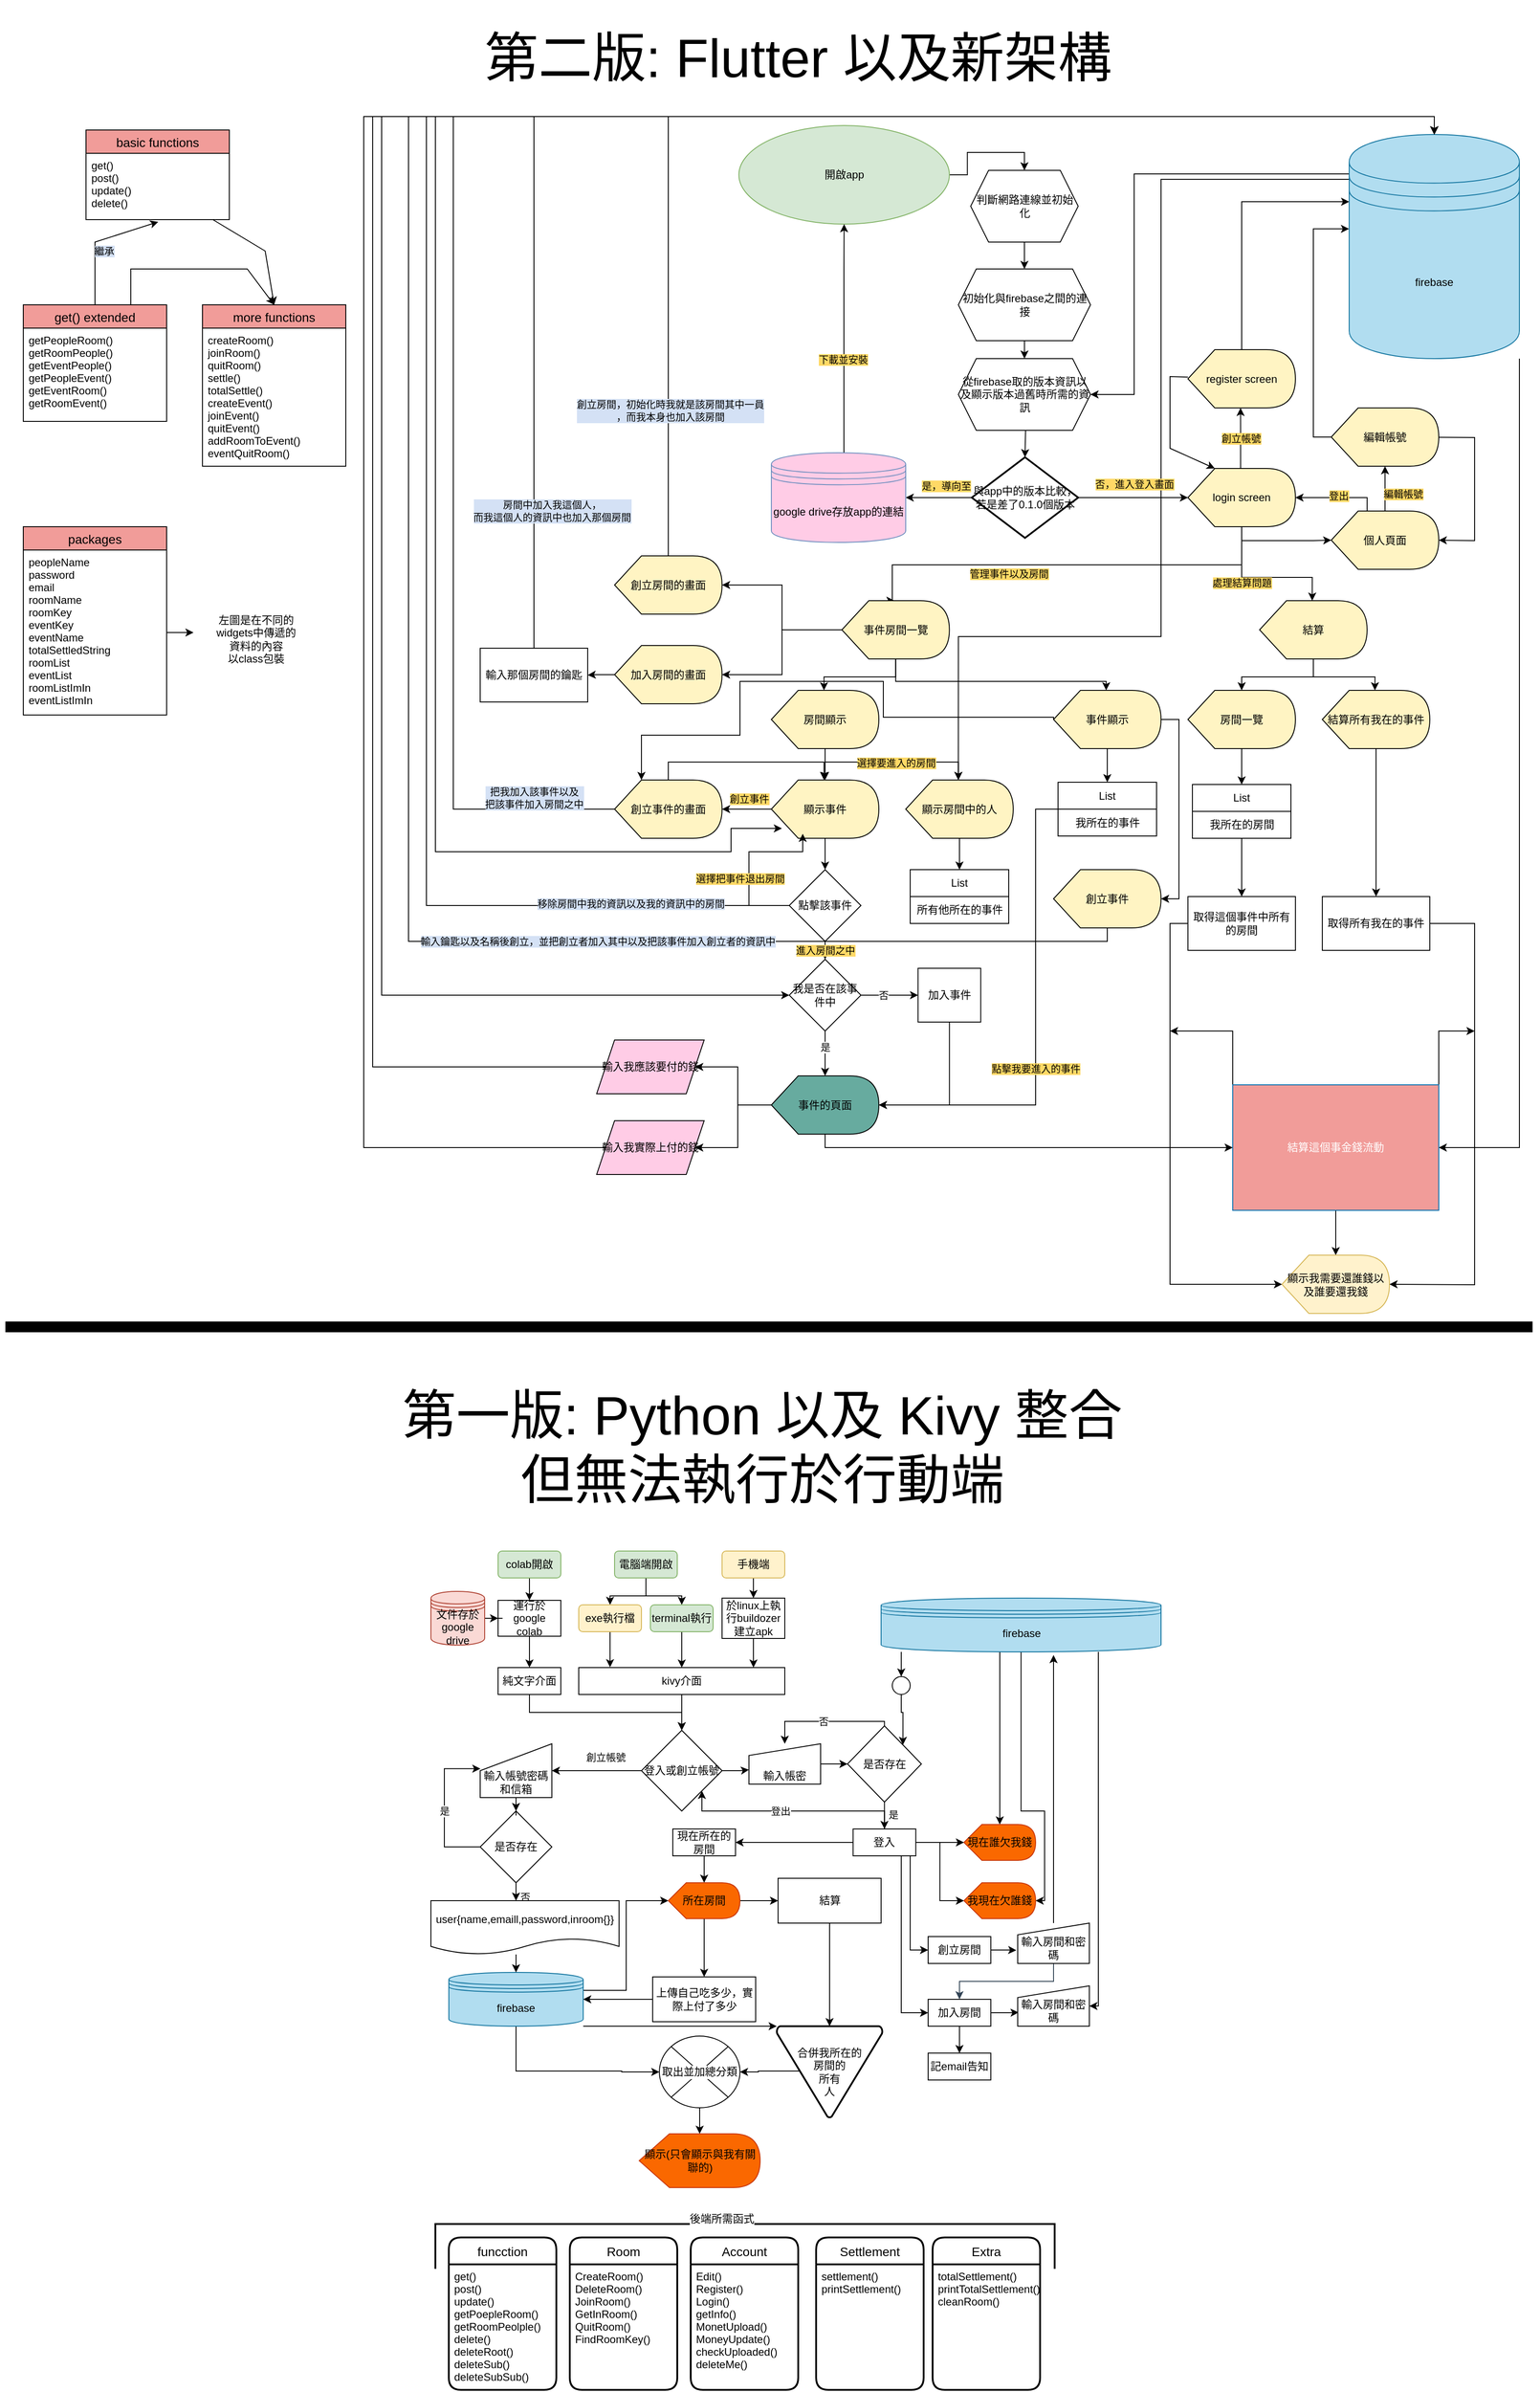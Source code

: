 <mxfile version="20.8.22" type="device"><diagram name="Page-1" id="LLvxxS939OiQFEF7yb28"><mxGraphModel dx="4059" dy="844" grid="1" gridSize="10" guides="1" tooltips="1" connect="1" arrows="1" fold="1" page="1" pageScale="1" pageWidth="850" pageHeight="1100" math="0" shadow="0"><root><mxCell id="0"/><mxCell id="1" parent="0"/><mxCell id="cXkqiu2--T4pyRtpyqFq-6" style="edgeStyle=orthogonalEdgeStyle;rounded=0;orthogonalLoop=1;jettySize=auto;html=1;entryX=0.5;entryY=0;entryDx=0;entryDy=0;" edge="1" parent="1" source="cXkqiu2--T4pyRtpyqFq-1" target="cXkqiu2--T4pyRtpyqFq-173"><mxGeometry relative="1" as="geometry"><mxPoint x="-561.25" y="200" as="targetPoint"/></mxGeometry></mxCell><mxCell id="cXkqiu2--T4pyRtpyqFq-1" value="開啟app" style="ellipse;whiteSpace=wrap;html=1;fillColor=#d5e8d4;strokeColor=#82b366;" vertex="1" parent="1"><mxGeometry x="-881.25" y="150" width="235" height="110" as="geometry"/></mxCell><mxCell id="cXkqiu2--T4pyRtpyqFq-15" style="edgeStyle=orthogonalEdgeStyle;rounded=0;orthogonalLoop=1;jettySize=auto;html=1;exitX=0.002;exitY=0.176;exitDx=0;exitDy=0;exitPerimeter=0;entryX=1;entryY=0.5;entryDx=0;entryDy=0;" edge="1" parent="1" source="cXkqiu2--T4pyRtpyqFq-4" target="cXkqiu2--T4pyRtpyqFq-175"><mxGeometry relative="1" as="geometry"><mxPoint x="-500" y="450" as="targetPoint"/><Array as="points"><mxPoint x="-440" y="204"/><mxPoint x="-440" y="450"/></Array></mxGeometry></mxCell><mxCell id="cXkqiu2--T4pyRtpyqFq-121" style="edgeStyle=orthogonalEdgeStyle;rounded=0;orthogonalLoop=1;jettySize=auto;html=1;entryX=0;entryY=0.5;entryDx=0;entryDy=0;labelBackgroundColor=#FFD966;" edge="1" parent="1" source="cXkqiu2--T4pyRtpyqFq-4" target="cXkqiu2--T4pyRtpyqFq-132"><mxGeometry relative="1" as="geometry"><mxPoint x="-845" y="1152.5" as="targetPoint"/><Array as="points"><mxPoint x="-105" y="140"/><mxPoint x="-1280" y="140"/><mxPoint x="-1280" y="1120"/></Array></mxGeometry></mxCell><mxCell id="cXkqiu2--T4pyRtpyqFq-122" style="edgeStyle=orthogonalEdgeStyle;rounded=0;orthogonalLoop=1;jettySize=auto;html=1;entryX=0.098;entryY=0.831;entryDx=0;entryDy=0;entryPerimeter=0;labelBackgroundColor=#FFD966;" edge="1" parent="1" source="cXkqiu2--T4pyRtpyqFq-4" target="cXkqiu2--T4pyRtpyqFq-78"><mxGeometry relative="1" as="geometry"><Array as="points"><mxPoint x="-105" y="140"/><mxPoint x="-1220" y="140"/><mxPoint x="-1220" y="960"/><mxPoint x="-890" y="960"/><mxPoint x="-890" y="934"/></Array></mxGeometry></mxCell><mxCell id="cXkqiu2--T4pyRtpyqFq-125" style="edgeStyle=orthogonalEdgeStyle;rounded=0;orthogonalLoop=1;jettySize=auto;html=1;entryX=0;entryY=0;entryDx=58.75;entryDy=0;entryPerimeter=0;labelBackgroundColor=#FFD966;" edge="1" parent="1" source="cXkqiu2--T4pyRtpyqFq-4" target="cXkqiu2--T4pyRtpyqFq-81"><mxGeometry relative="1" as="geometry"><Array as="points"><mxPoint x="-410" y="210"/><mxPoint x="-410" y="720"/><mxPoint x="-636" y="720"/></Array></mxGeometry></mxCell><mxCell id="cXkqiu2--T4pyRtpyqFq-183" style="edgeStyle=orthogonalEdgeStyle;rounded=0;orthogonalLoop=1;jettySize=auto;html=1;labelBackgroundColor=#FFD966;entryX=1;entryY=0.5;entryDx=0;entryDy=0;" edge="1" parent="1" source="cXkqiu2--T4pyRtpyqFq-4" target="cXkqiu2--T4pyRtpyqFq-180"><mxGeometry relative="1" as="geometry"><mxPoint x="-120" y="1120" as="targetPoint"/><Array as="points"><mxPoint x="-10" y="1290"/></Array></mxGeometry></mxCell><mxCell id="cXkqiu2--T4pyRtpyqFq-4" value="firebase" style="shape=datastore;whiteSpace=wrap;html=1;fillColor=#b1ddf0;strokeColor=#10739e;" vertex="1" parent="1"><mxGeometry x="-200" y="160" width="190" height="250" as="geometry"/></mxCell><mxCell id="cXkqiu2--T4pyRtpyqFq-17" style="edgeStyle=orthogonalEdgeStyle;rounded=0;orthogonalLoop=1;jettySize=auto;html=1;entryX=0.5;entryY=0;entryDx=0;entryDy=0;" edge="1" parent="1" target="cXkqiu2--T4pyRtpyqFq-16"><mxGeometry relative="1" as="geometry"><mxPoint x="-561.211" y="490" as="sourcePoint"/></mxGeometry></mxCell><mxCell id="cXkqiu2--T4pyRtpyqFq-23" style="edgeStyle=orthogonalEdgeStyle;rounded=0;orthogonalLoop=1;jettySize=auto;html=1;entryX=1;entryY=0.5;entryDx=0;entryDy=0;" edge="1" parent="1" source="cXkqiu2--T4pyRtpyqFq-16" target="cXkqiu2--T4pyRtpyqFq-18"><mxGeometry relative="1" as="geometry"/></mxCell><mxCell id="cXkqiu2--T4pyRtpyqFq-26" value="是，導向至" style="edgeLabel;html=1;align=center;verticalAlign=middle;resizable=0;points=[];labelBackgroundColor=#FFD966;" vertex="1" connectable="0" parent="cXkqiu2--T4pyRtpyqFq-23"><mxGeometry x="0.188" y="-4" relative="1" as="geometry"><mxPoint x="15" y="-9" as="offset"/></mxGeometry></mxCell><mxCell id="cXkqiu2--T4pyRtpyqFq-28" style="edgeStyle=orthogonalEdgeStyle;rounded=0;orthogonalLoop=1;jettySize=auto;html=1;entryX=0;entryY=0.5;entryDx=0;entryDy=0;entryPerimeter=0;" edge="1" parent="1" source="cXkqiu2--T4pyRtpyqFq-16" target="cXkqiu2--T4pyRtpyqFq-27"><mxGeometry relative="1" as="geometry"/></mxCell><mxCell id="cXkqiu2--T4pyRtpyqFq-30" value="否，進入登入畫面" style="edgeLabel;html=1;align=center;verticalAlign=middle;resizable=0;points=[];labelBackgroundColor=#FFD966;" vertex="1" connectable="0" parent="cXkqiu2--T4pyRtpyqFq-28"><mxGeometry x="-0.223" y="1" relative="1" as="geometry"><mxPoint x="15" y="-14" as="offset"/></mxGeometry></mxCell><mxCell id="cXkqiu2--T4pyRtpyqFq-16" value="與app中的版本比較，若是差了0.1.0個版本" style="rhombus;whiteSpace=wrap;html=1;strokeWidth=2;labelBackgroundColor=none;" vertex="1" parent="1"><mxGeometry x="-621.25" y="520" width="118.75" height="90" as="geometry"/></mxCell><mxCell id="cXkqiu2--T4pyRtpyqFq-21" style="edgeStyle=orthogonalEdgeStyle;rounded=0;orthogonalLoop=1;jettySize=auto;html=1;entryX=0.5;entryY=1;entryDx=0;entryDy=0;" edge="1" parent="1" source="cXkqiu2--T4pyRtpyqFq-18" target="cXkqiu2--T4pyRtpyqFq-1"><mxGeometry relative="1" as="geometry"><Array as="points"><mxPoint x="-764" y="310"/><mxPoint x="-764" y="310"/></Array></mxGeometry></mxCell><mxCell id="cXkqiu2--T4pyRtpyqFq-22" value="下載並安裝" style="edgeLabel;html=1;align=center;verticalAlign=middle;resizable=0;points=[];labelBackgroundColor=#FFD966;" vertex="1" connectable="0" parent="cXkqiu2--T4pyRtpyqFq-21"><mxGeometry x="-0.181" y="1" relative="1" as="geometry"><mxPoint as="offset"/></mxGeometry></mxCell><mxCell id="cXkqiu2--T4pyRtpyqFq-18" value="google drive存放app的連結" style="shape=datastore;whiteSpace=wrap;html=1;fillColor=#FFCCE6;strokeColor=#6c8ebf;" vertex="1" parent="1"><mxGeometry x="-845" y="515" width="150" height="100" as="geometry"/></mxCell><mxCell id="cXkqiu2--T4pyRtpyqFq-35" value="創立帳號" style="edgeStyle=orthogonalEdgeStyle;rounded=0;orthogonalLoop=1;jettySize=auto;html=1;entryX=0;entryY=0;entryDx=58.75;entryDy=65;entryPerimeter=0;labelBackgroundColor=#FFD966;" edge="1" parent="1" source="cXkqiu2--T4pyRtpyqFq-27" target="cXkqiu2--T4pyRtpyqFq-31"><mxGeometry relative="1" as="geometry"><Array as="points"><mxPoint x="-321" y="494"/></Array></mxGeometry></mxCell><mxCell id="cXkqiu2--T4pyRtpyqFq-46" style="edgeStyle=orthogonalEdgeStyle;rounded=0;orthogonalLoop=1;jettySize=auto;html=1;entryX=0;entryY=0;entryDx=58.75;entryDy=0;entryPerimeter=0;labelBackgroundColor=#FFD966;" edge="1" parent="1" source="cXkqiu2--T4pyRtpyqFq-27" target="cXkqiu2--T4pyRtpyqFq-41"><mxGeometry relative="1" as="geometry"><Array as="points"><mxPoint x="-320" y="640"/><mxPoint x="-710" y="640"/><mxPoint x="-710" y="680"/></Array></mxGeometry></mxCell><mxCell id="cXkqiu2--T4pyRtpyqFq-49" value="管理事件以及房間" style="edgeLabel;html=1;align=center;verticalAlign=middle;resizable=0;points=[];labelBackgroundColor=#FFD966;" vertex="1" connectable="0" parent="cXkqiu2--T4pyRtpyqFq-46"><mxGeometry x="0.354" y="3" relative="1" as="geometry"><mxPoint x="19" y="7" as="offset"/></mxGeometry></mxCell><mxCell id="cXkqiu2--T4pyRtpyqFq-47" style="edgeStyle=orthogonalEdgeStyle;rounded=0;orthogonalLoop=1;jettySize=auto;html=1;entryX=0;entryY=0;entryDx=58.75;entryDy=0;entryPerimeter=0;labelBackgroundColor=#FFD966;" edge="1" parent="1" target="cXkqiu2--T4pyRtpyqFq-43"><mxGeometry relative="1" as="geometry"><mxPoint x="-320.034" y="571.23" as="sourcePoint"/><mxPoint x="-241.25" y="653.73" as="targetPoint"/><Array as="points"><mxPoint x="-320" y="654"/><mxPoint x="-241" y="654"/></Array></mxGeometry></mxCell><mxCell id="cXkqiu2--T4pyRtpyqFq-50" value="處理結算問題" style="edgeLabel;html=1;align=center;verticalAlign=middle;resizable=0;points=[];labelBackgroundColor=#FFD966;" vertex="1" connectable="0" parent="cXkqiu2--T4pyRtpyqFq-47"><mxGeometry x="0.671" y="1" relative="1" as="geometry"><mxPoint x="-74" y="7" as="offset"/></mxGeometry></mxCell><mxCell id="cXkqiu2--T4pyRtpyqFq-72" style="edgeStyle=orthogonalEdgeStyle;rounded=0;orthogonalLoop=1;jettySize=auto;html=1;entryX=0;entryY=0.5;entryDx=0;entryDy=0;entryPerimeter=0;labelBackgroundColor=#FFD966;" edge="1" parent="1" source="cXkqiu2--T4pyRtpyqFq-27" target="cXkqiu2--T4pyRtpyqFq-69"><mxGeometry relative="1" as="geometry"><Array as="points"><mxPoint x="-320" y="613"/><mxPoint x="-240" y="613"/></Array></mxGeometry></mxCell><mxCell id="cXkqiu2--T4pyRtpyqFq-27" value="login screen" style="shape=display;whiteSpace=wrap;html=1;labelBackgroundColor=none;fillColor=#FFF4C3;" vertex="1" parent="1"><mxGeometry x="-380" y="532.5" width="120" height="65" as="geometry"/></mxCell><mxCell id="cXkqiu2--T4pyRtpyqFq-36" style="edgeStyle=orthogonalEdgeStyle;rounded=0;orthogonalLoop=1;jettySize=auto;html=1;entryX=0;entryY=0.3;entryDx=0;entryDy=0;labelBackgroundColor=#FFD966;" edge="1" parent="1" source="cXkqiu2--T4pyRtpyqFq-31" target="cXkqiu2--T4pyRtpyqFq-4"><mxGeometry relative="1" as="geometry"><Array as="points"><mxPoint x="-320" y="235"/></Array></mxGeometry></mxCell><mxCell id="cXkqiu2--T4pyRtpyqFq-326" style="edgeStyle=none;rounded=0;orthogonalLoop=1;jettySize=auto;html=1;entryX=0;entryY=0;entryDx=30;entryDy=0;entryPerimeter=0;labelBackgroundColor=#FFD966;strokeWidth=1;fontSize=11;" edge="1" parent="1" source="cXkqiu2--T4pyRtpyqFq-31" target="cXkqiu2--T4pyRtpyqFq-27"><mxGeometry relative="1" as="geometry"><Array as="points"><mxPoint x="-400" y="430"/><mxPoint x="-400" y="510"/></Array></mxGeometry></mxCell><mxCell id="cXkqiu2--T4pyRtpyqFq-31" value="register screen" style="shape=display;whiteSpace=wrap;html=1;labelBackgroundColor=none;fillColor=#FFF4C3;" vertex="1" parent="1"><mxGeometry x="-380" y="400" width="120" height="65" as="geometry"/></mxCell><mxCell id="cXkqiu2--T4pyRtpyqFq-54" style="edgeStyle=orthogonalEdgeStyle;rounded=0;orthogonalLoop=1;jettySize=auto;html=1;entryX=0;entryY=0;entryDx=58.75;entryDy=0;entryPerimeter=0;labelBackgroundColor=#FFD966;" edge="1" parent="1" source="cXkqiu2--T4pyRtpyqFq-41" target="cXkqiu2--T4pyRtpyqFq-52"><mxGeometry relative="1" as="geometry"/></mxCell><mxCell id="cXkqiu2--T4pyRtpyqFq-106" style="edgeStyle=orthogonalEdgeStyle;rounded=0;orthogonalLoop=1;jettySize=auto;html=1;entryX=1;entryY=0.5;entryDx=0;entryDy=0;entryPerimeter=0;labelBackgroundColor=#FFD966;" edge="1" parent="1" source="cXkqiu2--T4pyRtpyqFq-41" target="cXkqiu2--T4pyRtpyqFq-105"><mxGeometry relative="1" as="geometry"/></mxCell><mxCell id="cXkqiu2--T4pyRtpyqFq-107" style="edgeStyle=orthogonalEdgeStyle;rounded=0;orthogonalLoop=1;jettySize=auto;html=1;entryX=1;entryY=0.5;entryDx=0;entryDy=0;entryPerimeter=0;labelBackgroundColor=#FFD966;" edge="1" parent="1" source="cXkqiu2--T4pyRtpyqFq-41" target="cXkqiu2--T4pyRtpyqFq-104"><mxGeometry relative="1" as="geometry"/></mxCell><mxCell id="cXkqiu2--T4pyRtpyqFq-146" style="edgeStyle=orthogonalEdgeStyle;rounded=0;orthogonalLoop=1;jettySize=auto;html=1;entryX=0;entryY=0;entryDx=58.75;entryDy=0;entryPerimeter=0;labelBackgroundColor=#FFD966;" edge="1" parent="1" source="cXkqiu2--T4pyRtpyqFq-41" target="cXkqiu2--T4pyRtpyqFq-53"><mxGeometry relative="1" as="geometry"><Array as="points"><mxPoint x="-706" y="770"/><mxPoint x="-471" y="770"/></Array></mxGeometry></mxCell><mxCell id="cXkqiu2--T4pyRtpyqFq-41" value="事件房間一覽" style="shape=display;whiteSpace=wrap;html=1;labelBackgroundColor=none;fillColor=#FFF4C3;" vertex="1" parent="1"><mxGeometry x="-766.25" y="680" width="120" height="65" as="geometry"/></mxCell><mxCell id="cXkqiu2--T4pyRtpyqFq-60" style="edgeStyle=orthogonalEdgeStyle;rounded=0;orthogonalLoop=1;jettySize=auto;html=1;labelBackgroundColor=#FFD966;" edge="1" parent="1" source="cXkqiu2--T4pyRtpyqFq-43" target="cXkqiu2--T4pyRtpyqFq-56"><mxGeometry relative="1" as="geometry"/></mxCell><mxCell id="cXkqiu2--T4pyRtpyqFq-61" style="edgeStyle=orthogonalEdgeStyle;rounded=0;orthogonalLoop=1;jettySize=auto;html=1;entryX=0;entryY=0;entryDx=58.75;entryDy=0;entryPerimeter=0;labelBackgroundColor=#FFD966;" edge="1" parent="1" source="cXkqiu2--T4pyRtpyqFq-43" target="cXkqiu2--T4pyRtpyqFq-57"><mxGeometry relative="1" as="geometry"/></mxCell><mxCell id="cXkqiu2--T4pyRtpyqFq-43" value="結算" style="shape=display;whiteSpace=wrap;html=1;labelBackgroundColor=none;fillColor=#FFF4C3;" vertex="1" parent="1"><mxGeometry x="-300" y="680" width="120" height="65" as="geometry"/></mxCell><mxCell id="cXkqiu2--T4pyRtpyqFq-79" style="edgeStyle=orthogonalEdgeStyle;rounded=0;orthogonalLoop=1;jettySize=auto;html=1;labelBackgroundColor=#FFD966;" edge="1" parent="1" source="cXkqiu2--T4pyRtpyqFq-52" target="cXkqiu2--T4pyRtpyqFq-78"><mxGeometry relative="1" as="geometry"/></mxCell><mxCell id="cXkqiu2--T4pyRtpyqFq-84" style="edgeStyle=orthogonalEdgeStyle;rounded=0;orthogonalLoop=1;jettySize=auto;html=1;entryX=0;entryY=0;entryDx=58.75;entryDy=0;entryPerimeter=0;labelBackgroundColor=#FFD966;" edge="1" parent="1" source="cXkqiu2--T4pyRtpyqFq-52" target="cXkqiu2--T4pyRtpyqFq-81"><mxGeometry relative="1" as="geometry"><Array as="points"><mxPoint x="-785" y="860"/><mxPoint x="-636" y="860"/></Array></mxGeometry></mxCell><mxCell id="cXkqiu2--T4pyRtpyqFq-85" value="選擇要進入的房間" style="edgeLabel;html=1;align=center;verticalAlign=middle;resizable=0;points=[];labelBackgroundColor=#FFD966;" vertex="1" connectable="0" parent="cXkqiu2--T4pyRtpyqFq-84"><mxGeometry x="0.233" y="-1" relative="1" as="geometry"><mxPoint x="-20" as="offset"/></mxGeometry></mxCell><mxCell id="cXkqiu2--T4pyRtpyqFq-52" value="房間顯示" style="shape=display;whiteSpace=wrap;html=1;labelBackgroundColor=none;fillColor=#FFF4C3;" vertex="1" parent="1"><mxGeometry x="-845" y="780" width="120" height="65" as="geometry"/></mxCell><mxCell id="cXkqiu2--T4pyRtpyqFq-151" style="edgeStyle=orthogonalEdgeStyle;rounded=0;orthogonalLoop=1;jettySize=auto;html=1;entryX=0.5;entryY=0;entryDx=0;entryDy=0;labelBackgroundColor=#FFD966;" edge="1" parent="1" source="cXkqiu2--T4pyRtpyqFq-53" target="cXkqiu2--T4pyRtpyqFq-149"><mxGeometry relative="1" as="geometry"/></mxCell><mxCell id="cXkqiu2--T4pyRtpyqFq-159" style="edgeStyle=orthogonalEdgeStyle;rounded=0;orthogonalLoop=1;jettySize=auto;html=1;labelBackgroundColor=#FFD966;" edge="1" parent="1" source="cXkqiu2--T4pyRtpyqFq-53" target="cXkqiu2--T4pyRtpyqFq-158"><mxGeometry relative="1" as="geometry"><Array as="points"><mxPoint x="-390" y="812.5"/><mxPoint x="-390" y="1012.5"/></Array></mxGeometry></mxCell><mxCell id="cXkqiu2--T4pyRtpyqFq-163" style="edgeStyle=orthogonalEdgeStyle;rounded=0;orthogonalLoop=1;jettySize=auto;html=1;entryX=0;entryY=0;entryDx=30;entryDy=0;entryPerimeter=0;labelBackgroundColor=#FFD966;exitX=0;exitY=0.5;exitDx=0;exitDy=0;exitPerimeter=0;" edge="1" parent="1" source="cXkqiu2--T4pyRtpyqFq-53" target="cXkqiu2--T4pyRtpyqFq-101"><mxGeometry relative="1" as="geometry"><mxPoint x="-570" y="780" as="sourcePoint"/><Array as="points"><mxPoint x="-530" y="810"/><mxPoint x="-720" y="810"/><mxPoint x="-720" y="770"/><mxPoint x="-880" y="770"/><mxPoint x="-880" y="830"/><mxPoint x="-990" y="830"/></Array></mxGeometry></mxCell><mxCell id="cXkqiu2--T4pyRtpyqFq-53" value="事件顯示" style="shape=display;whiteSpace=wrap;html=1;labelBackgroundColor=none;fillColor=#FFF4C3;" vertex="1" parent="1"><mxGeometry x="-530" y="780" width="120" height="65" as="geometry"/></mxCell><mxCell id="cXkqiu2--T4pyRtpyqFq-188" style="edgeStyle=orthogonalEdgeStyle;rounded=0;orthogonalLoop=1;jettySize=auto;html=1;entryX=0.5;entryY=0;entryDx=0;entryDy=0;labelBackgroundColor=#FFD966;" edge="1" parent="1" source="cXkqiu2--T4pyRtpyqFq-56" target="cXkqiu2--T4pyRtpyqFq-186"><mxGeometry relative="1" as="geometry"/></mxCell><mxCell id="cXkqiu2--T4pyRtpyqFq-56" value="房間一覽" style="shape=display;whiteSpace=wrap;html=1;labelBackgroundColor=none;fillColor=#FFF4C3;" vertex="1" parent="1"><mxGeometry x="-380" y="780" width="120" height="65" as="geometry"/></mxCell><mxCell id="cXkqiu2--T4pyRtpyqFq-196" style="edgeStyle=none;rounded=0;orthogonalLoop=1;jettySize=auto;html=1;entryX=0.5;entryY=0;entryDx=0;entryDy=0;labelBackgroundColor=#FFD966;" edge="1" parent="1" source="cXkqiu2--T4pyRtpyqFq-57" target="cXkqiu2--T4pyRtpyqFq-195"><mxGeometry relative="1" as="geometry"/></mxCell><mxCell id="cXkqiu2--T4pyRtpyqFq-57" value="結算所有我在的事件" style="shape=display;whiteSpace=wrap;html=1;labelBackgroundColor=none;fillColor=#FFF4C3;" vertex="1" parent="1"><mxGeometry x="-230" y="780" width="120" height="65" as="geometry"/></mxCell><mxCell id="cXkqiu2--T4pyRtpyqFq-67" style="edgeStyle=orthogonalEdgeStyle;rounded=0;orthogonalLoop=1;jettySize=auto;html=1;labelBackgroundColor=#FFD966;entryX=-0.001;entryY=0.421;entryDx=0;entryDy=0;entryPerimeter=0;" edge="1" parent="1" source="cXkqiu2--T4pyRtpyqFq-62" target="cXkqiu2--T4pyRtpyqFq-4"><mxGeometry relative="1" as="geometry"><mxPoint x="-240" y="300" as="targetPoint"/><Array as="points"><mxPoint x="-240" y="498"/><mxPoint x="-240" y="265"/></Array></mxGeometry></mxCell><mxCell id="cXkqiu2--T4pyRtpyqFq-327" style="edgeStyle=none;rounded=0;orthogonalLoop=1;jettySize=auto;html=1;entryX=1;entryY=0.5;entryDx=0;entryDy=0;entryPerimeter=0;labelBackgroundColor=#FFD966;strokeWidth=1;fontSize=11;" edge="1" parent="1" source="cXkqiu2--T4pyRtpyqFq-62" target="cXkqiu2--T4pyRtpyqFq-69"><mxGeometry relative="1" as="geometry"><Array as="points"><mxPoint x="-60" y="498"/><mxPoint x="-60" y="613"/></Array></mxGeometry></mxCell><mxCell id="cXkqiu2--T4pyRtpyqFq-62" value="編輯帳號" style="shape=display;whiteSpace=wrap;html=1;labelBackgroundColor=none;fillColor=#FFF4C3;" vertex="1" parent="1"><mxGeometry x="-220" y="465" width="120" height="65" as="geometry"/></mxCell><mxCell id="cXkqiu2--T4pyRtpyqFq-73" style="edgeStyle=orthogonalEdgeStyle;rounded=0;orthogonalLoop=1;jettySize=auto;html=1;labelBackgroundColor=#FFD966;" edge="1" parent="1" source="cXkqiu2--T4pyRtpyqFq-69" target="cXkqiu2--T4pyRtpyqFq-62"><mxGeometry relative="1" as="geometry"/></mxCell><mxCell id="cXkqiu2--T4pyRtpyqFq-76" value="編輯帳號" style="edgeLabel;html=1;align=center;verticalAlign=middle;resizable=0;points=[];labelBackgroundColor=#FFD966;" vertex="1" connectable="0" parent="cXkqiu2--T4pyRtpyqFq-73"><mxGeometry x="0.419" relative="1" as="geometry"><mxPoint x="20" y="16" as="offset"/></mxGeometry></mxCell><mxCell id="cXkqiu2--T4pyRtpyqFq-74" style="edgeStyle=orthogonalEdgeStyle;rounded=0;orthogonalLoop=1;jettySize=auto;html=1;entryX=1;entryY=0.5;entryDx=0;entryDy=0;entryPerimeter=0;labelBackgroundColor=#FFD966;" edge="1" parent="1" source="cXkqiu2--T4pyRtpyqFq-69" target="cXkqiu2--T4pyRtpyqFq-27"><mxGeometry relative="1" as="geometry"><Array as="points"><mxPoint x="-180" y="565"/></Array></mxGeometry></mxCell><mxCell id="cXkqiu2--T4pyRtpyqFq-75" value="登出" style="edgeLabel;html=1;align=center;verticalAlign=middle;resizable=0;points=[];labelBackgroundColor=#FFD966;" vertex="1" connectable="0" parent="cXkqiu2--T4pyRtpyqFq-74"><mxGeometry x="-0.013" y="-2" relative="1" as="geometry"><mxPoint as="offset"/></mxGeometry></mxCell><mxCell id="cXkqiu2--T4pyRtpyqFq-69" value="個人頁面" style="shape=display;whiteSpace=wrap;html=1;labelBackgroundColor=none;fillColor=#FFF4C3;" vertex="1" parent="1"><mxGeometry x="-220" y="580" width="120" height="65" as="geometry"/></mxCell><mxCell id="cXkqiu2--T4pyRtpyqFq-91" style="edgeStyle=orthogonalEdgeStyle;rounded=0;orthogonalLoop=1;jettySize=auto;html=1;labelBackgroundColor=#FFD966;" edge="1" parent="1" source="cXkqiu2--T4pyRtpyqFq-78" target="cXkqiu2--T4pyRtpyqFq-89"><mxGeometry relative="1" as="geometry"/></mxCell><mxCell id="cXkqiu2--T4pyRtpyqFq-102" style="edgeStyle=orthogonalEdgeStyle;rounded=0;orthogonalLoop=1;jettySize=auto;html=1;labelBackgroundColor=#FFD966;" edge="1" parent="1" source="cXkqiu2--T4pyRtpyqFq-78" target="cXkqiu2--T4pyRtpyqFq-101"><mxGeometry relative="1" as="geometry"/></mxCell><mxCell id="cXkqiu2--T4pyRtpyqFq-103" value="創立事件" style="edgeLabel;html=1;align=center;verticalAlign=middle;resizable=0;points=[];labelBackgroundColor=#FFD966;" vertex="1" connectable="0" parent="cXkqiu2--T4pyRtpyqFq-102"><mxGeometry x="-0.224" relative="1" as="geometry"><mxPoint x="-4" y="-12" as="offset"/></mxGeometry></mxCell><mxCell id="cXkqiu2--T4pyRtpyqFq-78" value="顯示事件" style="shape=display;whiteSpace=wrap;html=1;labelBackgroundColor=none;fillColor=#FFF4C3;" vertex="1" parent="1"><mxGeometry x="-845" y="880" width="120" height="65" as="geometry"/></mxCell><mxCell id="cXkqiu2--T4pyRtpyqFq-130" style="edgeStyle=orthogonalEdgeStyle;rounded=0;orthogonalLoop=1;jettySize=auto;html=1;entryX=0.5;entryY=0;entryDx=0;entryDy=0;labelBackgroundColor=#FFD966;" edge="1" parent="1" source="cXkqiu2--T4pyRtpyqFq-81" target="cXkqiu2--T4pyRtpyqFq-126"><mxGeometry relative="1" as="geometry"/></mxCell><mxCell id="cXkqiu2--T4pyRtpyqFq-81" value="顯示房間中的人" style="shape=display;whiteSpace=wrap;html=1;labelBackgroundColor=none;fillColor=#FFF4C3;" vertex="1" parent="1"><mxGeometry x="-695" y="880" width="120" height="65" as="geometry"/></mxCell><mxCell id="cXkqiu2--T4pyRtpyqFq-93" style="edgeStyle=orthogonalEdgeStyle;rounded=0;orthogonalLoop=1;jettySize=auto;html=1;entryX=0.292;entryY=0.923;entryDx=0;entryDy=0;entryPerimeter=0;labelBackgroundColor=#FFD966;" edge="1" parent="1" source="cXkqiu2--T4pyRtpyqFq-89" target="cXkqiu2--T4pyRtpyqFq-78"><mxGeometry relative="1" as="geometry"><Array as="points"><mxPoint x="-870" y="1020"/><mxPoint x="-870" y="960"/><mxPoint x="-810" y="960"/></Array></mxGeometry></mxCell><mxCell id="cXkqiu2--T4pyRtpyqFq-94" value="選擇把事件退出房間" style="edgeLabel;html=1;align=center;verticalAlign=middle;resizable=0;points=[];labelBackgroundColor=#FFD966;" vertex="1" connectable="0" parent="cXkqiu2--T4pyRtpyqFq-93"><mxGeometry x="0.379" y="1" relative="1" as="geometry"><mxPoint x="-33" y="31" as="offset"/></mxGeometry></mxCell><mxCell id="cXkqiu2--T4pyRtpyqFq-99" style="edgeStyle=orthogonalEdgeStyle;rounded=0;orthogonalLoop=1;jettySize=auto;html=1;labelBackgroundColor=#FFD966;entryX=0.5;entryY=0;entryDx=0;entryDy=0;" edge="1" parent="1" source="cXkqiu2--T4pyRtpyqFq-89" target="cXkqiu2--T4pyRtpyqFq-132"><mxGeometry relative="1" as="geometry"><mxPoint x="-785" y="1120" as="targetPoint"/></mxGeometry></mxCell><mxCell id="cXkqiu2--T4pyRtpyqFq-199" value="進入房間之中" style="edgeLabel;html=1;align=center;verticalAlign=middle;resizable=0;points=[];labelBackgroundColor=#FFD966;" vertex="1" connectable="0" parent="cXkqiu2--T4pyRtpyqFq-99"><mxGeometry x="0.079" relative="1" as="geometry"><mxPoint y="2" as="offset"/></mxGeometry></mxCell><mxCell id="cXkqiu2--T4pyRtpyqFq-116" style="edgeStyle=orthogonalEdgeStyle;rounded=0;orthogonalLoop=1;jettySize=auto;html=1;entryX=0.5;entryY=0;entryDx=0;entryDy=0;labelBackgroundColor=#FFD966;" edge="1" parent="1" source="cXkqiu2--T4pyRtpyqFq-89" target="cXkqiu2--T4pyRtpyqFq-4"><mxGeometry relative="1" as="geometry"><Array as="points"><mxPoint x="-1230" y="1020"/><mxPoint x="-1230" y="140"/><mxPoint x="-105" y="140"/></Array></mxGeometry></mxCell><mxCell id="cXkqiu2--T4pyRtpyqFq-117" value="移除房間中我的資訊以及我的資訊中的房間" style="edgeLabel;html=1;align=center;verticalAlign=middle;resizable=0;points=[];labelBackgroundColor=#D4E1F5;" vertex="1" connectable="0" parent="cXkqiu2--T4pyRtpyqFq-116"><mxGeometry x="-0.854" y="-2" relative="1" as="geometry"><mxPoint as="offset"/></mxGeometry></mxCell><mxCell id="cXkqiu2--T4pyRtpyqFq-89" value="點擊該事件" style="rhombus;whiteSpace=wrap;html=1;labelBackgroundColor=none;fillColor=#FFFFFF;" vertex="1" parent="1"><mxGeometry x="-825" y="980" width="80" height="80" as="geometry"/></mxCell><mxCell id="cXkqiu2--T4pyRtpyqFq-118" style="edgeStyle=orthogonalEdgeStyle;rounded=0;orthogonalLoop=1;jettySize=auto;html=1;entryX=0;entryY=0;entryDx=58.75;entryDy=0;entryPerimeter=0;labelBackgroundColor=#FFD966;" edge="1" parent="1" source="cXkqiu2--T4pyRtpyqFq-101" target="cXkqiu2--T4pyRtpyqFq-78"><mxGeometry relative="1" as="geometry"><Array as="points"><mxPoint x="-960" y="860"/><mxPoint x="-786" y="860"/></Array></mxGeometry></mxCell><mxCell id="cXkqiu2--T4pyRtpyqFq-119" style="edgeStyle=orthogonalEdgeStyle;rounded=0;orthogonalLoop=1;jettySize=auto;html=1;entryX=0.5;entryY=0;entryDx=0;entryDy=0;labelBackgroundColor=#FFD966;" edge="1" parent="1" source="cXkqiu2--T4pyRtpyqFq-101" target="cXkqiu2--T4pyRtpyqFq-4"><mxGeometry relative="1" as="geometry"><Array as="points"><mxPoint x="-1200" y="912"/><mxPoint x="-1200" y="140"/><mxPoint x="-105" y="140"/></Array></mxGeometry></mxCell><mxCell id="cXkqiu2--T4pyRtpyqFq-120" value="把我加入該事件以及&lt;br&gt;把該事件加入房間之中" style="edgeLabel;html=1;align=center;verticalAlign=middle;resizable=0;points=[];labelBackgroundColor=#D4E1F5;" vertex="1" connectable="0" parent="cXkqiu2--T4pyRtpyqFq-119"><mxGeometry x="-0.881" y="2" relative="1" as="geometry"><mxPoint x="33" y="-15" as="offset"/></mxGeometry></mxCell><mxCell id="cXkqiu2--T4pyRtpyqFq-101" value="創立事件的畫面" style="shape=display;whiteSpace=wrap;html=1;labelBackgroundColor=none;fillColor=#FFF4C3;" vertex="1" parent="1"><mxGeometry x="-1020" y="880" width="120" height="65" as="geometry"/></mxCell><mxCell id="cXkqiu2--T4pyRtpyqFq-110" style="edgeStyle=orthogonalEdgeStyle;rounded=0;orthogonalLoop=1;jettySize=auto;html=1;entryX=1;entryY=0.5;entryDx=0;entryDy=0;labelBackgroundColor=#FFD966;" edge="1" parent="1" source="cXkqiu2--T4pyRtpyqFq-104" target="cXkqiu2--T4pyRtpyqFq-109"><mxGeometry relative="1" as="geometry"/></mxCell><mxCell id="cXkqiu2--T4pyRtpyqFq-104" value="加入房間的畫面" style="shape=display;whiteSpace=wrap;html=1;labelBackgroundColor=none;fillColor=#FFF4C3;" vertex="1" parent="1"><mxGeometry x="-1020" y="730" width="120" height="65" as="geometry"/></mxCell><mxCell id="cXkqiu2--T4pyRtpyqFq-108" style="edgeStyle=orthogonalEdgeStyle;rounded=0;orthogonalLoop=1;jettySize=auto;html=1;entryX=0.5;entryY=0;entryDx=0;entryDy=0;labelBackgroundColor=#FFD966;" edge="1" parent="1" source="cXkqiu2--T4pyRtpyqFq-105" target="cXkqiu2--T4pyRtpyqFq-4"><mxGeometry relative="1" as="geometry"><Array as="points"><mxPoint x="-960" y="140"/><mxPoint x="-105" y="140"/></Array></mxGeometry></mxCell><mxCell id="cXkqiu2--T4pyRtpyqFq-114" value="創立房間，初始化時我就是該房間其中一員&lt;br&gt;，而我本身也加入該房間" style="edgeLabel;html=1;align=center;verticalAlign=middle;resizable=0;points=[];labelBackgroundColor=#D4E1F5;" vertex="1" connectable="0" parent="cXkqiu2--T4pyRtpyqFq-108"><mxGeometry x="-0.763" y="-2" relative="1" as="geometry"><mxPoint as="offset"/></mxGeometry></mxCell><mxCell id="cXkqiu2--T4pyRtpyqFq-105" value="創立房間的畫面" style="shape=display;whiteSpace=wrap;html=1;labelBackgroundColor=none;fillColor=#FFF4C3;" vertex="1" parent="1"><mxGeometry x="-1020" y="630" width="120" height="65" as="geometry"/></mxCell><mxCell id="cXkqiu2--T4pyRtpyqFq-112" style="edgeStyle=orthogonalEdgeStyle;rounded=0;orthogonalLoop=1;jettySize=auto;html=1;entryX=0.5;entryY=0;entryDx=0;entryDy=0;labelBackgroundColor=#FFD966;" edge="1" parent="1" source="cXkqiu2--T4pyRtpyqFq-109" target="cXkqiu2--T4pyRtpyqFq-4"><mxGeometry relative="1" as="geometry"><Array as="points"><mxPoint x="-1110" y="140"/><mxPoint x="-105" y="140"/></Array></mxGeometry></mxCell><mxCell id="cXkqiu2--T4pyRtpyqFq-113" value="房間中加入我這個人，&lt;br&gt;而我這個人的資訊中也加入那個房間" style="edgeLabel;html=1;align=center;verticalAlign=middle;resizable=0;points=[];labelBackgroundColor=#D4E1F5;" vertex="1" connectable="0" parent="cXkqiu2--T4pyRtpyqFq-112"><mxGeometry x="-0.897" y="2" relative="1" as="geometry"><mxPoint x="22" y="-70" as="offset"/></mxGeometry></mxCell><mxCell id="cXkqiu2--T4pyRtpyqFq-109" value="輸入那個房間的鑰匙" style="rounded=0;whiteSpace=wrap;html=1;labelBackgroundColor=#FFFFFF;fillColor=#FFFFFF;" vertex="1" parent="1"><mxGeometry x="-1170" y="733" width="120" height="60" as="geometry"/></mxCell><mxCell id="cXkqiu2--T4pyRtpyqFq-126" value="List" style="swimlane;fontStyle=0;childLayout=stackLayout;horizontal=1;startSize=30;horizontalStack=0;resizeParent=1;resizeParentMax=0;resizeLast=0;collapsible=1;marginBottom=0;whiteSpace=wrap;html=1;labelBackgroundColor=default;fillColor=#FFFFFF;" vertex="1" parent="1"><mxGeometry x="-690" y="980" width="110" height="60" as="geometry"/></mxCell><mxCell id="cXkqiu2--T4pyRtpyqFq-131" value="所有他所在的事件" style="text;html=1;align=center;verticalAlign=middle;resizable=0;points=[];autosize=1;strokeColor=none;fillColor=none;" vertex="1" parent="cXkqiu2--T4pyRtpyqFq-126"><mxGeometry y="30" width="110" height="30" as="geometry"/></mxCell><mxCell id="cXkqiu2--T4pyRtpyqFq-136" style="edgeStyle=orthogonalEdgeStyle;rounded=0;orthogonalLoop=1;jettySize=auto;html=1;entryX=0;entryY=0.5;entryDx=0;entryDy=0;labelBackgroundColor=#FFD966;" edge="1" parent="1" source="cXkqiu2--T4pyRtpyqFq-132" target="cXkqiu2--T4pyRtpyqFq-135"><mxGeometry relative="1" as="geometry"><Array as="points"><mxPoint x="-710" y="1120"/><mxPoint x="-710" y="1120"/></Array></mxGeometry></mxCell><mxCell id="cXkqiu2--T4pyRtpyqFq-137" value="否" style="edgeLabel;html=1;align=center;verticalAlign=middle;resizable=0;points=[];" vertex="1" connectable="0" parent="cXkqiu2--T4pyRtpyqFq-136"><mxGeometry x="0.311" relative="1" as="geometry"><mxPoint x="-17" as="offset"/></mxGeometry></mxCell><mxCell id="cXkqiu2--T4pyRtpyqFq-140" style="edgeStyle=orthogonalEdgeStyle;rounded=0;orthogonalLoop=1;jettySize=auto;html=1;labelBackgroundColor=#FFD966;" edge="1" parent="1" source="cXkqiu2--T4pyRtpyqFq-132" target="cXkqiu2--T4pyRtpyqFq-138"><mxGeometry relative="1" as="geometry"><Array as="points"><mxPoint x="-785" y="1180"/><mxPoint x="-785" y="1180"/></Array></mxGeometry></mxCell><mxCell id="cXkqiu2--T4pyRtpyqFq-141" value="是" style="edgeLabel;html=1;align=center;verticalAlign=middle;resizable=0;points=[];" vertex="1" connectable="0" parent="cXkqiu2--T4pyRtpyqFq-140"><mxGeometry x="-0.298" y="-1" relative="1" as="geometry"><mxPoint x="1" as="offset"/></mxGeometry></mxCell><mxCell id="cXkqiu2--T4pyRtpyqFq-132" value="我是否在該事件中" style="rhombus;whiteSpace=wrap;html=1;labelBackgroundColor=none;fillColor=#FFFFFF;" vertex="1" parent="1"><mxGeometry x="-825" y="1080" width="80" height="80" as="geometry"/></mxCell><mxCell id="cXkqiu2--T4pyRtpyqFq-142" style="edgeStyle=orthogonalEdgeStyle;rounded=0;orthogonalLoop=1;jettySize=auto;html=1;entryX=1;entryY=0.5;entryDx=0;entryDy=0;entryPerimeter=0;labelBackgroundColor=#FFD966;" edge="1" parent="1" source="cXkqiu2--T4pyRtpyqFq-135" target="cXkqiu2--T4pyRtpyqFq-138"><mxGeometry relative="1" as="geometry"><Array as="points"><mxPoint x="-646" y="1243"/></Array></mxGeometry></mxCell><mxCell id="cXkqiu2--T4pyRtpyqFq-135" value="加入事件" style="rounded=0;whiteSpace=wrap;html=1;labelBackgroundColor=default;fillColor=#FFFFFF;gradientColor=none;" vertex="1" parent="1"><mxGeometry x="-681.25" y="1090" width="70" height="60" as="geometry"/></mxCell><mxCell id="cXkqiu2--T4pyRtpyqFq-169" style="edgeStyle=orthogonalEdgeStyle;rounded=0;orthogonalLoop=1;jettySize=auto;html=1;entryX=1;entryY=0.5;entryDx=0;entryDy=0;labelBackgroundColor=#FFD966;" edge="1" parent="1" source="cXkqiu2--T4pyRtpyqFq-138" target="cXkqiu2--T4pyRtpyqFq-167"><mxGeometry relative="1" as="geometry"/></mxCell><mxCell id="cXkqiu2--T4pyRtpyqFq-170" style="edgeStyle=orthogonalEdgeStyle;rounded=0;orthogonalLoop=1;jettySize=auto;html=1;entryX=1;entryY=0.5;entryDx=0;entryDy=0;labelBackgroundColor=#FFD966;" edge="1" parent="1" source="cXkqiu2--T4pyRtpyqFq-138" target="cXkqiu2--T4pyRtpyqFq-168"><mxGeometry relative="1" as="geometry"/></mxCell><mxCell id="cXkqiu2--T4pyRtpyqFq-182" style="edgeStyle=orthogonalEdgeStyle;rounded=0;orthogonalLoop=1;jettySize=auto;html=1;labelBackgroundColor=#FFD966;entryX=0;entryY=0.5;entryDx=0;entryDy=0;" edge="1" parent="1" source="cXkqiu2--T4pyRtpyqFq-138" target="cXkqiu2--T4pyRtpyqFq-180"><mxGeometry relative="1" as="geometry"><mxPoint x="-750" y="1390" as="targetPoint"/><Array as="points"><mxPoint x="-785" y="1290"/><mxPoint x="-340" y="1290"/></Array></mxGeometry></mxCell><mxCell id="cXkqiu2--T4pyRtpyqFq-138" value="事件的頁面" style="shape=display;whiteSpace=wrap;html=1;labelBackgroundColor=none;fillColor=#67AB9F;" vertex="1" parent="1"><mxGeometry x="-845" y="1210" width="120" height="65" as="geometry"/></mxCell><mxCell id="cXkqiu2--T4pyRtpyqFq-155" style="edgeStyle=orthogonalEdgeStyle;rounded=0;orthogonalLoop=1;jettySize=auto;html=1;labelBackgroundColor=#FFD966;entryX=1;entryY=0.5;entryDx=0;entryDy=0;entryPerimeter=0;" edge="1" parent="1" source="cXkqiu2--T4pyRtpyqFq-149" target="cXkqiu2--T4pyRtpyqFq-138"><mxGeometry relative="1" as="geometry"><mxPoint x="-470" y="975" as="targetPoint"/><Array as="points"><mxPoint x="-550" y="913"/><mxPoint x="-550" y="1243"/></Array></mxGeometry></mxCell><mxCell id="cXkqiu2--T4pyRtpyqFq-156" value="點擊我要進入的事件" style="edgeLabel;html=1;align=center;verticalAlign=middle;resizable=0;points=[];labelBackgroundColor=#FFD966;" vertex="1" connectable="0" parent="cXkqiu2--T4pyRtpyqFq-155"><mxGeometry x="0.168" relative="1" as="geometry"><mxPoint y="5" as="offset"/></mxGeometry></mxCell><mxCell id="cXkqiu2--T4pyRtpyqFq-149" value="List" style="swimlane;fontStyle=0;childLayout=stackLayout;horizontal=1;startSize=30;horizontalStack=0;resizeParent=1;resizeParentMax=0;resizeLast=0;collapsible=1;marginBottom=0;whiteSpace=wrap;html=1;labelBackgroundColor=default;fillColor=#FFFFFF;" vertex="1" parent="1"><mxGeometry x="-525" y="882.5" width="110" height="60" as="geometry"/></mxCell><mxCell id="cXkqiu2--T4pyRtpyqFq-150" value="我所在的事件" style="text;html=1;align=center;verticalAlign=middle;resizable=0;points=[];autosize=1;strokeColor=none;fillColor=none;" vertex="1" parent="cXkqiu2--T4pyRtpyqFq-149"><mxGeometry y="30" width="110" height="30" as="geometry"/></mxCell><mxCell id="cXkqiu2--T4pyRtpyqFq-161" style="edgeStyle=orthogonalEdgeStyle;rounded=0;orthogonalLoop=1;jettySize=auto;html=1;entryX=0.5;entryY=0;entryDx=0;entryDy=0;labelBackgroundColor=#FFD966;" edge="1" parent="1" source="cXkqiu2--T4pyRtpyqFq-158" target="cXkqiu2--T4pyRtpyqFq-4"><mxGeometry relative="1" as="geometry"><Array as="points"><mxPoint x="-470" y="1060"/><mxPoint x="-1250" y="1060"/><mxPoint x="-1250" y="140"/><mxPoint x="-105" y="140"/></Array></mxGeometry></mxCell><mxCell id="cXkqiu2--T4pyRtpyqFq-162" value="輸入鑰匙以及名稱後創立，並把創立者加入其中以及把該事件加入創立者的資訊中" style="edgeLabel;html=1;align=center;verticalAlign=middle;resizable=0;points=[];labelBackgroundColor=#D4E1F5;" vertex="1" connectable="0" parent="cXkqiu2--T4pyRtpyqFq-161"><mxGeometry x="-0.644" relative="1" as="geometry"><mxPoint x="-72" as="offset"/></mxGeometry></mxCell><mxCell id="cXkqiu2--T4pyRtpyqFq-158" value="創立事件" style="shape=display;whiteSpace=wrap;html=1;labelBackgroundColor=none;fillColor=#FFF4C3;" vertex="1" parent="1"><mxGeometry x="-530" y="980" width="120" height="65" as="geometry"/></mxCell><mxCell id="cXkqiu2--T4pyRtpyqFq-171" style="edgeStyle=orthogonalEdgeStyle;rounded=0;orthogonalLoop=1;jettySize=auto;html=1;entryX=0.5;entryY=0;entryDx=0;entryDy=0;labelBackgroundColor=#FFD966;" edge="1" parent="1" source="cXkqiu2--T4pyRtpyqFq-167" target="cXkqiu2--T4pyRtpyqFq-4"><mxGeometry relative="1" as="geometry"><Array as="points"><mxPoint x="-1290" y="1200"/><mxPoint x="-1290" y="140"/><mxPoint x="-105" y="140"/></Array></mxGeometry></mxCell><mxCell id="cXkqiu2--T4pyRtpyqFq-167" value="輸入我應該要付的錢" style="shape=parallelogram;perimeter=parallelogramPerimeter;whiteSpace=wrap;html=1;fixedSize=1;labelBackgroundColor=none;fillColor=#FFCCE6;gradientColor=none;" vertex="1" parent="1"><mxGeometry x="-1040" y="1170" width="120" height="60" as="geometry"/></mxCell><mxCell id="cXkqiu2--T4pyRtpyqFq-172" style="edgeStyle=orthogonalEdgeStyle;rounded=0;orthogonalLoop=1;jettySize=auto;html=1;entryX=0.5;entryY=0;entryDx=0;entryDy=0;labelBackgroundColor=#FFD966;" edge="1" parent="1" source="cXkqiu2--T4pyRtpyqFq-168" target="cXkqiu2--T4pyRtpyqFq-4"><mxGeometry relative="1" as="geometry"><Array as="points"><mxPoint x="-1300" y="1290"/><mxPoint x="-1300" y="140"/><mxPoint x="-105" y="140"/></Array></mxGeometry></mxCell><mxCell id="cXkqiu2--T4pyRtpyqFq-168" value="輸入我實際上付的錢" style="shape=parallelogram;perimeter=parallelogramPerimeter;whiteSpace=wrap;html=1;fixedSize=1;labelBackgroundColor=none;fillColor=#FFCCE6;gradientColor=none;" vertex="1" parent="1"><mxGeometry x="-1040" y="1260" width="120" height="60" as="geometry"/></mxCell><mxCell id="cXkqiu2--T4pyRtpyqFq-176" style="edgeStyle=orthogonalEdgeStyle;rounded=0;orthogonalLoop=1;jettySize=auto;html=1;entryX=0.5;entryY=0;entryDx=0;entryDy=0;labelBackgroundColor=#FFD966;" edge="1" parent="1" source="cXkqiu2--T4pyRtpyqFq-173" target="cXkqiu2--T4pyRtpyqFq-174"><mxGeometry relative="1" as="geometry"/></mxCell><mxCell id="cXkqiu2--T4pyRtpyqFq-173" value="判斷網路連線並初始化" style="shape=hexagon;perimeter=hexagonPerimeter2;whiteSpace=wrap;html=1;fixedSize=1;labelBackgroundColor=none;fillColor=#FFFFFF;gradientColor=none;" vertex="1" parent="1"><mxGeometry x="-622.5" y="200" width="120" height="80" as="geometry"/></mxCell><mxCell id="cXkqiu2--T4pyRtpyqFq-179" style="edgeStyle=orthogonalEdgeStyle;rounded=0;orthogonalLoop=1;jettySize=auto;html=1;entryX=0.5;entryY=0;entryDx=0;entryDy=0;labelBackgroundColor=#FFD966;" edge="1" parent="1" source="cXkqiu2--T4pyRtpyqFq-174" target="cXkqiu2--T4pyRtpyqFq-175"><mxGeometry relative="1" as="geometry"/></mxCell><mxCell id="cXkqiu2--T4pyRtpyqFq-174" value="初始化與firebase之間的連接" style="shape=hexagon;perimeter=hexagonPerimeter2;whiteSpace=wrap;html=1;fixedSize=1;labelBackgroundColor=none;fillColor=#FFFFFF;gradientColor=none;" vertex="1" parent="1"><mxGeometry x="-636.25" y="310" width="147.5" height="80" as="geometry"/></mxCell><mxCell id="cXkqiu2--T4pyRtpyqFq-175" value="從firebase取的版本資訊以及顯示版本過舊時所需的資訊" style="shape=hexagon;perimeter=hexagonPerimeter2;whiteSpace=wrap;html=1;fixedSize=1;labelBackgroundColor=none;fillColor=#FFFFFF;gradientColor=none;" vertex="1" parent="1"><mxGeometry x="-636.25" y="410" width="147.5" height="80" as="geometry"/></mxCell><mxCell id="cXkqiu2--T4pyRtpyqFq-185" style="edgeStyle=orthogonalEdgeStyle;rounded=0;orthogonalLoop=1;jettySize=auto;html=1;labelBackgroundColor=#FFD966;" edge="1" parent="1" source="cXkqiu2--T4pyRtpyqFq-180" target="cXkqiu2--T4pyRtpyqFq-184"><mxGeometry relative="1" as="geometry"/></mxCell><mxCell id="cXkqiu2--T4pyRtpyqFq-193" style="edgeStyle=orthogonalEdgeStyle;rounded=0;orthogonalLoop=1;jettySize=auto;html=1;labelBackgroundColor=#FFD966;" edge="1" parent="1" source="cXkqiu2--T4pyRtpyqFq-180"><mxGeometry relative="1" as="geometry"><mxPoint x="-400" y="1160" as="targetPoint"/><Array as="points"><mxPoint x="-330" y="1160"/></Array></mxGeometry></mxCell><mxCell id="cXkqiu2--T4pyRtpyqFq-198" style="edgeStyle=none;rounded=0;orthogonalLoop=1;jettySize=auto;html=1;labelBackgroundColor=#FFD966;exitX=1;exitY=0;exitDx=0;exitDy=0;" edge="1" parent="1" source="cXkqiu2--T4pyRtpyqFq-180"><mxGeometry relative="1" as="geometry"><mxPoint x="-60" y="1160" as="targetPoint"/><mxPoint x="-100" y="1210" as="sourcePoint"/><Array as="points"><mxPoint x="-100" y="1160"/></Array></mxGeometry></mxCell><mxCell id="cXkqiu2--T4pyRtpyqFq-180" value="結算這個事金錢流動" style="rounded=0;whiteSpace=wrap;html=1;labelBackgroundColor=none;fillColor=#F19C99;fontColor=#ffffff;strokeColor=#006EAF;" vertex="1" parent="1"><mxGeometry x="-330" y="1220" width="230" height="140" as="geometry"/></mxCell><mxCell id="cXkqiu2--T4pyRtpyqFq-184" value="顯示我需要還誰錢以及誰要還我錢" style="shape=display;whiteSpace=wrap;html=1;labelBackgroundColor=none;fillColor=#fff2cc;strokeColor=#d6b656;" vertex="1" parent="1"><mxGeometry x="-275" y="1410" width="120" height="65" as="geometry"/></mxCell><mxCell id="cXkqiu2--T4pyRtpyqFq-186" value="List" style="swimlane;fontStyle=0;childLayout=stackLayout;horizontal=1;startSize=30;horizontalStack=0;resizeParent=1;resizeParentMax=0;resizeLast=0;collapsible=1;marginBottom=0;whiteSpace=wrap;html=1;labelBackgroundColor=default;fillColor=#FFFFFF;" vertex="1" parent="1"><mxGeometry x="-375" y="885" width="110" height="60" as="geometry"/></mxCell><mxCell id="cXkqiu2--T4pyRtpyqFq-187" value="我所在的房間" style="text;html=1;align=center;verticalAlign=middle;resizable=0;points=[];autosize=1;strokeColor=none;fillColor=none;" vertex="1" parent="cXkqiu2--T4pyRtpyqFq-186"><mxGeometry y="30" width="110" height="30" as="geometry"/></mxCell><mxCell id="cXkqiu2--T4pyRtpyqFq-192" style="edgeStyle=orthogonalEdgeStyle;rounded=0;orthogonalLoop=1;jettySize=auto;html=1;entryX=0;entryY=0.5;entryDx=0;entryDy=0;entryPerimeter=0;labelBackgroundColor=#FFD966;" edge="1" parent="1" source="cXkqiu2--T4pyRtpyqFq-190" target="cXkqiu2--T4pyRtpyqFq-184"><mxGeometry relative="1" as="geometry"><Array as="points"><mxPoint x="-400" y="1040"/><mxPoint x="-400" y="1442"/></Array></mxGeometry></mxCell><mxCell id="cXkqiu2--T4pyRtpyqFq-190" value="取得這個事件中所有的房間" style="rounded=0;whiteSpace=wrap;html=1;labelBackgroundColor=none;" vertex="1" parent="1"><mxGeometry x="-380" y="1010" width="120" height="60" as="geometry"/></mxCell><mxCell id="cXkqiu2--T4pyRtpyqFq-191" style="edgeStyle=orthogonalEdgeStyle;rounded=0;orthogonalLoop=1;jettySize=auto;html=1;labelBackgroundColor=#FFD966;" edge="1" parent="1" source="cXkqiu2--T4pyRtpyqFq-187" target="cXkqiu2--T4pyRtpyqFq-190"><mxGeometry relative="1" as="geometry"/></mxCell><mxCell id="cXkqiu2--T4pyRtpyqFq-197" style="edgeStyle=none;rounded=0;orthogonalLoop=1;jettySize=auto;html=1;entryX=1;entryY=0.5;entryDx=0;entryDy=0;entryPerimeter=0;labelBackgroundColor=#FFD966;" edge="1" parent="1" source="cXkqiu2--T4pyRtpyqFq-195" target="cXkqiu2--T4pyRtpyqFq-184"><mxGeometry relative="1" as="geometry"><Array as="points"><mxPoint x="-60" y="1040"/><mxPoint x="-60" y="1443"/></Array></mxGeometry></mxCell><mxCell id="cXkqiu2--T4pyRtpyqFq-195" value="取得所有我在的事件" style="rounded=0;whiteSpace=wrap;html=1;labelBackgroundColor=none;" vertex="1" parent="1"><mxGeometry x="-230" y="1010" width="120" height="60" as="geometry"/></mxCell><mxCell id="cXkqiu2--T4pyRtpyqFq-200" value="basic functions" style="swimlane;fontStyle=0;childLayout=stackLayout;horizontal=1;startSize=26;horizontalStack=0;resizeParent=1;resizeParentMax=0;resizeLast=0;collapsible=1;marginBottom=0;align=center;fontSize=14;labelBackgroundColor=none;fillColor=#F19C99;gradientColor=none;" vertex="1" parent="1"><mxGeometry x="-1610" y="155" width="160" height="100" as="geometry"/></mxCell><mxCell id="cXkqiu2--T4pyRtpyqFq-201" value="get()&#10;post()&#10;update()&#10;delete()&#10;" style="text;strokeColor=none;fillColor=none;spacingLeft=4;spacingRight=4;overflow=hidden;rotatable=0;points=[[0,0.5],[1,0.5]];portConstraint=eastwest;fontSize=12;" vertex="1" parent="cXkqiu2--T4pyRtpyqFq-200"><mxGeometry y="26" width="160" height="74" as="geometry"/></mxCell><mxCell id="cXkqiu2--T4pyRtpyqFq-208" style="edgeStyle=none;rounded=0;orthogonalLoop=1;jettySize=auto;html=1;entryX=0.504;entryY=1.033;entryDx=0;entryDy=0;entryPerimeter=0;labelBackgroundColor=#FFD966;" edge="1" parent="1" source="cXkqiu2--T4pyRtpyqFq-206" target="cXkqiu2--T4pyRtpyqFq-201"><mxGeometry relative="1" as="geometry"><Array as="points"><mxPoint x="-1600" y="280"/></Array></mxGeometry></mxCell><mxCell id="cXkqiu2--T4pyRtpyqFq-209" value="繼承" style="edgeLabel;html=1;align=center;verticalAlign=middle;resizable=0;points=[];labelBackgroundColor=#D4E1F5;" vertex="1" connectable="0" parent="cXkqiu2--T4pyRtpyqFq-208"><mxGeometry x="0.516" y="-1" relative="1" as="geometry"><mxPoint x="-28" y="21" as="offset"/></mxGeometry></mxCell><mxCell id="cXkqiu2--T4pyRtpyqFq-206" value="get() extended" style="swimlane;fontStyle=0;childLayout=stackLayout;horizontal=1;startSize=26;horizontalStack=0;resizeParent=1;resizeParentMax=0;resizeLast=0;collapsible=1;marginBottom=0;align=center;fontSize=14;labelBackgroundColor=none;fillColor=#F19C99;gradientColor=none;" vertex="1" parent="1"><mxGeometry x="-1680" y="350" width="160" height="130" as="geometry"/></mxCell><mxCell id="cXkqiu2--T4pyRtpyqFq-213" style="edgeStyle=none;rounded=0;orthogonalLoop=1;jettySize=auto;html=1;labelBackgroundColor=#FFD966;exitX=0.75;exitY=0;exitDx=0;exitDy=0;" edge="1" parent="cXkqiu2--T4pyRtpyqFq-206" source="cXkqiu2--T4pyRtpyqFq-206"><mxGeometry relative="1" as="geometry"><mxPoint x="280" as="targetPoint"/><Array as="points"><mxPoint x="120" y="-40"/><mxPoint x="250" y="-40"/></Array></mxGeometry></mxCell><mxCell id="cXkqiu2--T4pyRtpyqFq-207" value="getPeopleRoom()&#10;getRoomPeople()&#10;getEventPeople()&#10;getPeopleEvent()&#10;getEventRoom()&#10;getRoomEvent()" style="text;strokeColor=none;fillColor=none;spacingLeft=4;spacingRight=4;overflow=hidden;rotatable=0;points=[[0,0.5],[1,0.5]];portConstraint=eastwest;fontSize=12;" vertex="1" parent="cXkqiu2--T4pyRtpyqFq-206"><mxGeometry y="26" width="160" height="104" as="geometry"/></mxCell><mxCell id="cXkqiu2--T4pyRtpyqFq-210" value="more functions" style="swimlane;fontStyle=0;childLayout=stackLayout;horizontal=1;startSize=26;horizontalStack=0;resizeParent=1;resizeParentMax=0;resizeLast=0;collapsible=1;marginBottom=0;align=center;fontSize=14;labelBackgroundColor=none;fillColor=#F19C99;gradientColor=none;" vertex="1" parent="1"><mxGeometry x="-1480" y="350" width="160" height="180" as="geometry"/></mxCell><mxCell id="cXkqiu2--T4pyRtpyqFq-211" value="createRoom()&#10;joinRoom()&#10;quitRoom()&#10;settle()&#10;totalSettle()&#10;createEvent()&#10;joinEvent()&#10;quitEvent()&#10;addRoomToEvent()&#10;eventQuitRoom()&#10;" style="text;strokeColor=none;fillColor=none;spacingLeft=4;spacingRight=4;overflow=hidden;rotatable=0;points=[[0,0.5],[1,0.5]];portConstraint=eastwest;fontSize=12;" vertex="1" parent="cXkqiu2--T4pyRtpyqFq-210"><mxGeometry y="26" width="160" height="154" as="geometry"/></mxCell><mxCell id="cXkqiu2--T4pyRtpyqFq-212" style="edgeStyle=none;rounded=0;orthogonalLoop=1;jettySize=auto;html=1;entryX=0.5;entryY=0;entryDx=0;entryDy=0;labelBackgroundColor=#FFD966;" edge="1" parent="1" source="cXkqiu2--T4pyRtpyqFq-201" target="cXkqiu2--T4pyRtpyqFq-210"><mxGeometry relative="1" as="geometry"><Array as="points"><mxPoint x="-1410" y="290"/></Array></mxGeometry></mxCell><mxCell id="cXkqiu2--T4pyRtpyqFq-215" value="packages" style="swimlane;fontStyle=0;childLayout=stackLayout;horizontal=1;startSize=26;horizontalStack=0;resizeParent=1;resizeParentMax=0;resizeLast=0;collapsible=1;marginBottom=0;align=center;fontSize=14;labelBackgroundColor=none;fillColor=#F19C99;gradientColor=none;" vertex="1" parent="1"><mxGeometry x="-1680" y="597.5" width="160" height="210" as="geometry"/></mxCell><mxCell id="cXkqiu2--T4pyRtpyqFq-217" value="peopleName&#10;password&#10;email&#10;roomName&#10;roomKey&#10;eventKey&#10;eventName&#10;totalSettledString&#10;roomList&#10;eventList&#10;roomListImIn&#10;eventListImIn" style="text;strokeColor=none;fillColor=none;spacingLeft=4;spacingRight=4;overflow=hidden;rotatable=0;points=[[0,0.5],[1,0.5]];portConstraint=eastwest;fontSize=12;" vertex="1" parent="cXkqiu2--T4pyRtpyqFq-215"><mxGeometry y="26" width="160" height="184" as="geometry"/></mxCell><mxCell id="cXkqiu2--T4pyRtpyqFq-218" value="左圖是在不同的widgets中傳遞的資料的內容&lt;br&gt;以class包裝" style="text;html=1;strokeColor=none;fillColor=none;align=center;verticalAlign=middle;whiteSpace=wrap;rounded=0;" vertex="1" parent="1"><mxGeometry x="-1470" y="653" width="100" height="140" as="geometry"/></mxCell><mxCell id="cXkqiu2--T4pyRtpyqFq-220" style="edgeStyle=none;rounded=0;orthogonalLoop=1;jettySize=auto;html=1;labelBackgroundColor=#FFD966;" edge="1" parent="1" source="cXkqiu2--T4pyRtpyqFq-217"><mxGeometry relative="1" as="geometry"><mxPoint x="-1490" y="715.5" as="targetPoint"/></mxGeometry></mxCell><mxCell id="cXkqiu2--T4pyRtpyqFq-221" value="" style="endArrow=none;html=1;rounded=0;labelBackgroundColor=#FFD966;strokeWidth=12;" edge="1" parent="1"><mxGeometry width="50" height="50" relative="1" as="geometry"><mxPoint x="-1700" y="1490" as="sourcePoint"/><mxPoint x="4.706" y="1490" as="targetPoint"/></mxGeometry></mxCell><mxCell id="cXkqiu2--T4pyRtpyqFq-222" value="" style="strokeWidth=2;html=1;shape=mxgraph.flowchart.annotation_1;align=left;pointerEvents=1;labelBackgroundColor=default;rotation=90;" vertex="1" parent="1"><mxGeometry x="-899.38" y="2170" width="50" height="691.25" as="geometry"/></mxCell><mxCell id="cXkqiu2--T4pyRtpyqFq-223" style="edgeStyle=orthogonalEdgeStyle;rounded=0;orthogonalLoop=1;jettySize=auto;html=1;entryX=0.5;entryY=0;entryDx=0;entryDy=0;" edge="1" parent="1" source="cXkqiu2--T4pyRtpyqFq-225" target="cXkqiu2--T4pyRtpyqFq-237"><mxGeometry relative="1" as="geometry"/></mxCell><mxCell id="cXkqiu2--T4pyRtpyqFq-224" style="edgeStyle=orthogonalEdgeStyle;rounded=0;orthogonalLoop=1;jettySize=auto;html=1;entryX=0.5;entryY=0;entryDx=0;entryDy=0;" edge="1" parent="1" source="cXkqiu2--T4pyRtpyqFq-225" target="cXkqiu2--T4pyRtpyqFq-239"><mxGeometry relative="1" as="geometry"/></mxCell><mxCell id="cXkqiu2--T4pyRtpyqFq-225" value="電腦端開啟" style="rounded=1;whiteSpace=wrap;html=1;fillColor=#d5e8d4;strokeColor=#82b366;" vertex="1" parent="1"><mxGeometry x="-1020" y="1740" width="70" height="30" as="geometry"/></mxCell><mxCell id="cXkqiu2--T4pyRtpyqFq-226" style="edgeStyle=orthogonalEdgeStyle;rounded=0;orthogonalLoop=1;jettySize=auto;html=1;entryX=0.5;entryY=0;entryDx=0;entryDy=0;" edge="1" parent="1" source="cXkqiu2--T4pyRtpyqFq-227" target="cXkqiu2--T4pyRtpyqFq-241"><mxGeometry relative="1" as="geometry"/></mxCell><mxCell id="cXkqiu2--T4pyRtpyqFq-227" value="手機端" style="rounded=1;whiteSpace=wrap;html=1;fillColor=#fff2cc;strokeColor=#d6b656;" vertex="1" parent="1"><mxGeometry x="-900" y="1740" width="70" height="30" as="geometry"/></mxCell><mxCell id="cXkqiu2--T4pyRtpyqFq-228" style="edgeStyle=orthogonalEdgeStyle;rounded=0;orthogonalLoop=1;jettySize=auto;html=1;entryX=0.5;entryY=0;entryDx=0;entryDy=0;" edge="1" parent="1" source="cXkqiu2--T4pyRtpyqFq-229" target="cXkqiu2--T4pyRtpyqFq-235"><mxGeometry relative="1" as="geometry"/></mxCell><mxCell id="cXkqiu2--T4pyRtpyqFq-229" value="colab開啟" style="rounded=1;whiteSpace=wrap;html=1;fillColor=#d5e8d4;strokeColor=#82b366;" vertex="1" parent="1"><mxGeometry x="-1150" y="1740" width="70" height="30" as="geometry"/></mxCell><mxCell id="cXkqiu2--T4pyRtpyqFq-230" style="edgeStyle=orthogonalEdgeStyle;rounded=0;orthogonalLoop=1;jettySize=auto;html=1;entryX=0.5;entryY=0;entryDx=0;entryDy=0;" edge="1" parent="1" source="cXkqiu2--T4pyRtpyqFq-231" target="cXkqiu2--T4pyRtpyqFq-245"><mxGeometry relative="1" as="geometry"/></mxCell><mxCell id="cXkqiu2--T4pyRtpyqFq-231" value="kivy介面" style="rounded=0;whiteSpace=wrap;html=1;" vertex="1" parent="1"><mxGeometry x="-1060" y="1870" width="230" height="30" as="geometry"/></mxCell><mxCell id="cXkqiu2--T4pyRtpyqFq-232" style="edgeStyle=orthogonalEdgeStyle;rounded=0;orthogonalLoop=1;jettySize=auto;html=1;entryX=0.5;entryY=0;entryDx=0;entryDy=0;" edge="1" parent="1" source="cXkqiu2--T4pyRtpyqFq-233" target="cXkqiu2--T4pyRtpyqFq-245"><mxGeometry relative="1" as="geometry"><Array as="points"><mxPoint x="-1115" y="1920"/><mxPoint x="-945" y="1920"/></Array></mxGeometry></mxCell><mxCell id="cXkqiu2--T4pyRtpyqFq-233" value="純文字介面" style="rounded=0;whiteSpace=wrap;html=1;" vertex="1" parent="1"><mxGeometry x="-1150" y="1870" width="70" height="30" as="geometry"/></mxCell><mxCell id="cXkqiu2--T4pyRtpyqFq-234" style="edgeStyle=orthogonalEdgeStyle;rounded=0;orthogonalLoop=1;jettySize=auto;html=1;entryX=0.5;entryY=0;entryDx=0;entryDy=0;" edge="1" parent="1" source="cXkqiu2--T4pyRtpyqFq-235" target="cXkqiu2--T4pyRtpyqFq-233"><mxGeometry relative="1" as="geometry"/></mxCell><mxCell id="cXkqiu2--T4pyRtpyqFq-235" value="運行於google colab" style="rounded=0;whiteSpace=wrap;html=1;" vertex="1" parent="1"><mxGeometry x="-1150" y="1795" width="70" height="40" as="geometry"/></mxCell><mxCell id="cXkqiu2--T4pyRtpyqFq-236" style="edgeStyle=orthogonalEdgeStyle;rounded=0;orthogonalLoop=1;jettySize=auto;html=1;entryX=0.152;entryY=-0.011;entryDx=0;entryDy=0;entryPerimeter=0;" edge="1" parent="1" source="cXkqiu2--T4pyRtpyqFq-237" target="cXkqiu2--T4pyRtpyqFq-231"><mxGeometry relative="1" as="geometry"/></mxCell><mxCell id="cXkqiu2--T4pyRtpyqFq-237" value="exe執行檔" style="rounded=1;whiteSpace=wrap;html=1;fillColor=#fff2cc;strokeColor=#d6b656;" vertex="1" parent="1"><mxGeometry x="-1060" y="1800" width="70" height="30" as="geometry"/></mxCell><mxCell id="cXkqiu2--T4pyRtpyqFq-238" style="edgeStyle=orthogonalEdgeStyle;rounded=0;orthogonalLoop=1;jettySize=auto;html=1;entryX=0.5;entryY=0;entryDx=0;entryDy=0;" edge="1" parent="1" source="cXkqiu2--T4pyRtpyqFq-239" target="cXkqiu2--T4pyRtpyqFq-231"><mxGeometry relative="1" as="geometry"/></mxCell><mxCell id="cXkqiu2--T4pyRtpyqFq-239" value="terminal執行" style="rounded=1;whiteSpace=wrap;html=1;fillColor=#d5e8d4;strokeColor=#82b366;" vertex="1" parent="1"><mxGeometry x="-980" y="1800" width="70" height="30" as="geometry"/></mxCell><mxCell id="cXkqiu2--T4pyRtpyqFq-240" style="edgeStyle=orthogonalEdgeStyle;rounded=0;orthogonalLoop=1;jettySize=auto;html=1;entryX=0.848;entryY=0;entryDx=0;entryDy=0;entryPerimeter=0;" edge="1" parent="1" source="cXkqiu2--T4pyRtpyqFq-241" target="cXkqiu2--T4pyRtpyqFq-231"><mxGeometry relative="1" as="geometry"/></mxCell><mxCell id="cXkqiu2--T4pyRtpyqFq-241" value="於linux上執行buildozer建立apk" style="rounded=0;whiteSpace=wrap;html=1;" vertex="1" parent="1"><mxGeometry x="-900" y="1792.5" width="70" height="45" as="geometry"/></mxCell><mxCell id="cXkqiu2--T4pyRtpyqFq-242" style="edgeStyle=orthogonalEdgeStyle;rounded=0;orthogonalLoop=1;jettySize=auto;html=1;entryX=1;entryY=0.5;entryDx=0;entryDy=0;" edge="1" parent="1" source="cXkqiu2--T4pyRtpyqFq-245" target="cXkqiu2--T4pyRtpyqFq-267"><mxGeometry relative="1" as="geometry"><mxPoint x="-1090" y="1985" as="targetPoint"/></mxGeometry></mxCell><mxCell id="cXkqiu2--T4pyRtpyqFq-243" value="創立帳號" style="edgeLabel;html=1;align=center;verticalAlign=middle;resizable=0;points=[];" vertex="1" connectable="0" parent="cXkqiu2--T4pyRtpyqFq-242"><mxGeometry x="-0.187" y="-3" relative="1" as="geometry"><mxPoint y="-12" as="offset"/></mxGeometry></mxCell><mxCell id="cXkqiu2--T4pyRtpyqFq-244" style="edgeStyle=orthogonalEdgeStyle;rounded=0;orthogonalLoop=1;jettySize=auto;html=1;" edge="1" parent="1" source="cXkqiu2--T4pyRtpyqFq-245"><mxGeometry relative="1" as="geometry"><mxPoint x="-870" y="1984" as="targetPoint"/></mxGeometry></mxCell><mxCell id="cXkqiu2--T4pyRtpyqFq-245" value="登入或創立帳號" style="rhombus;whiteSpace=wrap;html=1;" vertex="1" parent="1"><mxGeometry x="-990" y="1940" width="90" height="90" as="geometry"/></mxCell><mxCell id="cXkqiu2--T4pyRtpyqFq-246" style="edgeStyle=orthogonalEdgeStyle;rounded=0;orthogonalLoop=1;jettySize=auto;html=1;entryX=0;entryY=0.5;entryDx=0;entryDy=0;" edge="1" parent="1" source="cXkqiu2--T4pyRtpyqFq-247" target="cXkqiu2--T4pyRtpyqFq-235"><mxGeometry relative="1" as="geometry"/></mxCell><mxCell id="cXkqiu2--T4pyRtpyqFq-247" value="文件存於google drive" style="shape=datastore;whiteSpace=wrap;html=1;fillColor=#fad9d5;strokeColor=#ae4132;" vertex="1" parent="1"><mxGeometry x="-1225" y="1785" width="60" height="60" as="geometry"/></mxCell><mxCell id="cXkqiu2--T4pyRtpyqFq-248" style="edgeStyle=orthogonalEdgeStyle;rounded=0;orthogonalLoop=1;jettySize=auto;html=1;entryX=0.5;entryY=0;entryDx=0;entryDy=0;" edge="1" parent="1" source="cXkqiu2--T4pyRtpyqFq-252"><mxGeometry relative="1" as="geometry"><mxPoint x="-1130" y="2130" as="targetPoint"/></mxGeometry></mxCell><mxCell id="cXkqiu2--T4pyRtpyqFq-249" value="否" style="edgeLabel;html=1;align=center;verticalAlign=middle;resizable=0;points=[];" vertex="1" connectable="0" parent="cXkqiu2--T4pyRtpyqFq-248"><mxGeometry x="0.517" relative="1" as="geometry"><mxPoint x="10" as="offset"/></mxGeometry></mxCell><mxCell id="cXkqiu2--T4pyRtpyqFq-250" style="edgeStyle=orthogonalEdgeStyle;rounded=0;orthogonalLoop=1;jettySize=auto;html=1;entryX=0.003;entryY=0.463;entryDx=0;entryDy=0;entryPerimeter=0;" edge="1" parent="1" source="cXkqiu2--T4pyRtpyqFq-252" target="cXkqiu2--T4pyRtpyqFq-267"><mxGeometry relative="1" as="geometry"><Array as="points"><mxPoint x="-1210" y="2070"/><mxPoint x="-1210" y="1983"/></Array></mxGeometry></mxCell><mxCell id="cXkqiu2--T4pyRtpyqFq-251" value="是" style="edgeLabel;html=1;align=center;verticalAlign=middle;resizable=0;points=[];" vertex="1" connectable="0" parent="cXkqiu2--T4pyRtpyqFq-250"><mxGeometry x="0.123" relative="1" as="geometry"><mxPoint y="14" as="offset"/></mxGeometry></mxCell><mxCell id="cXkqiu2--T4pyRtpyqFq-252" value="是否存在" style="rhombus;whiteSpace=wrap;html=1;" vertex="1" parent="1"><mxGeometry x="-1170" y="2030" width="80" height="80" as="geometry"/></mxCell><mxCell id="cXkqiu2--T4pyRtpyqFq-253" style="edgeStyle=orthogonalEdgeStyle;rounded=0;orthogonalLoop=1;jettySize=auto;html=1;entryX=0;entryY=0.5;entryDx=0;entryDy=0;entryPerimeter=0;strokeWidth=1;" edge="1" parent="1" source="cXkqiu2--T4pyRtpyqFq-256" target="cXkqiu2--T4pyRtpyqFq-295"><mxGeometry relative="1" as="geometry"><Array as="points"><mxPoint x="-1007" y="2230"/><mxPoint x="-1007" y="2130"/></Array></mxGeometry></mxCell><mxCell id="cXkqiu2--T4pyRtpyqFq-254" style="edgeStyle=orthogonalEdgeStyle;rounded=0;orthogonalLoop=1;jettySize=auto;html=1;entryX=0;entryY=0;entryDx=0;entryDy=0;entryPerimeter=0;strokeWidth=1;" edge="1" parent="1" source="cXkqiu2--T4pyRtpyqFq-256" target="cXkqiu2--T4pyRtpyqFq-307"><mxGeometry relative="1" as="geometry"><Array as="points"><mxPoint x="-950" y="2270"/><mxPoint x="-950" y="2270"/></Array></mxGeometry></mxCell><mxCell id="cXkqiu2--T4pyRtpyqFq-255" style="edgeStyle=orthogonalEdgeStyle;rounded=0;orthogonalLoop=1;jettySize=auto;html=1;entryX=0.5;entryY=1;entryDx=0;entryDy=0;strokeWidth=1;" edge="1" parent="1" source="cXkqiu2--T4pyRtpyqFq-256" target="cXkqiu2--T4pyRtpyqFq-305"><mxGeometry relative="1" as="geometry"><Array as="points"><mxPoint x="-1130" y="2320"/><mxPoint x="-1012" y="2320"/></Array></mxGeometry></mxCell><mxCell id="cXkqiu2--T4pyRtpyqFq-256" value="firebase" style="shape=datastore;whiteSpace=wrap;html=1;fillColor=#b1ddf0;strokeColor=#10739e;" vertex="1" parent="1"><mxGeometry x="-1205" y="2210" width="150" height="60" as="geometry"/></mxCell><mxCell id="cXkqiu2--T4pyRtpyqFq-257" style="edgeStyle=orthogonalEdgeStyle;rounded=0;orthogonalLoop=1;jettySize=auto;html=1;entryX=0.5;entryY=0;entryDx=0;entryDy=0;" edge="1" parent="1"><mxGeometry relative="1" as="geometry"><mxPoint x="-1129.966" y="2190" as="sourcePoint"/><mxPoint x="-1130" y="2210" as="targetPoint"/></mxGeometry></mxCell><mxCell id="cXkqiu2--T4pyRtpyqFq-258" value="user{name,emaill,password,inroom{}}" style="shape=document;whiteSpace=wrap;html=1;boundedLbl=1;" vertex="1" parent="1"><mxGeometry x="-1225" y="2130" width="210" height="60" as="geometry"/></mxCell><mxCell id="cXkqiu2--T4pyRtpyqFq-259" style="edgeStyle=orthogonalEdgeStyle;rounded=0;orthogonalLoop=1;jettySize=auto;html=1;entryX=1;entryY=0;entryDx=0;entryDy=0;" edge="1" parent="1" source="cXkqiu2--T4pyRtpyqFq-260" target="cXkqiu2--T4pyRtpyqFq-275"><mxGeometry relative="1" as="geometry"/></mxCell><mxCell id="cXkqiu2--T4pyRtpyqFq-260" value="" style="ellipse;whiteSpace=wrap;html=1;aspect=fixed;" vertex="1" parent="1"><mxGeometry x="-710" y="1880" width="20" height="20" as="geometry"/></mxCell><mxCell id="cXkqiu2--T4pyRtpyqFq-261" style="edgeStyle=orthogonalEdgeStyle;rounded=0;orthogonalLoop=1;jettySize=auto;html=1;entryX=0.5;entryY=0;entryDx=0;entryDy=0;" edge="1" parent="1" source="cXkqiu2--T4pyRtpyqFq-265" target="cXkqiu2--T4pyRtpyqFq-260"><mxGeometry relative="1" as="geometry"><Array as="points"><mxPoint x="-700" y="1860"/><mxPoint x="-700" y="1860"/></Array></mxGeometry></mxCell><mxCell id="cXkqiu2--T4pyRtpyqFq-262" style="edgeStyle=orthogonalEdgeStyle;rounded=0;orthogonalLoop=1;jettySize=auto;html=1;" edge="1" parent="1" source="cXkqiu2--T4pyRtpyqFq-265" target="cXkqiu2--T4pyRtpyqFq-276"><mxGeometry relative="1" as="geometry"><Array as="points"><mxPoint x="-590" y="1900"/><mxPoint x="-590" y="1900"/></Array></mxGeometry></mxCell><mxCell id="cXkqiu2--T4pyRtpyqFq-263" style="edgeStyle=orthogonalEdgeStyle;rounded=0;orthogonalLoop=1;jettySize=auto;html=1;entryX=1;entryY=0.5;entryDx=0;entryDy=0;entryPerimeter=0;" edge="1" parent="1" source="cXkqiu2--T4pyRtpyqFq-265" target="cXkqiu2--T4pyRtpyqFq-285"><mxGeometry relative="1" as="geometry"><mxPoint x="-539.76" y="2060" as="targetPoint"/><Array as="points"><mxPoint x="-566" y="2030"/><mxPoint x="-540" y="2030"/><mxPoint x="-540" y="2130"/></Array></mxGeometry></mxCell><mxCell id="cXkqiu2--T4pyRtpyqFq-264" style="edgeStyle=orthogonalEdgeStyle;rounded=0;orthogonalLoop=1;jettySize=auto;html=1;entryX=1;entryY=0.5;entryDx=0;entryDy=0;strokeWidth=1;" edge="1" parent="1" source="cXkqiu2--T4pyRtpyqFq-265" target="cXkqiu2--T4pyRtpyqFq-299"><mxGeometry relative="1" as="geometry"><Array as="points"><mxPoint x="-480" y="2248"/></Array></mxGeometry></mxCell><mxCell id="cXkqiu2--T4pyRtpyqFq-265" value="firebase" style="shape=datastore;whiteSpace=wrap;html=1;fillColor=#b1ddf0;strokeColor=#10739e;" vertex="1" parent="1"><mxGeometry x="-722.5" y="1792.5" width="312.5" height="60" as="geometry"/></mxCell><mxCell id="cXkqiu2--T4pyRtpyqFq-266" style="edgeStyle=orthogonalEdgeStyle;rounded=0;orthogonalLoop=1;jettySize=auto;html=1;entryX=0.5;entryY=0;entryDx=0;entryDy=0;" edge="1" parent="1" source="cXkqiu2--T4pyRtpyqFq-267" target="cXkqiu2--T4pyRtpyqFq-252"><mxGeometry relative="1" as="geometry"/></mxCell><mxCell id="cXkqiu2--T4pyRtpyqFq-267" value="輸入帳號密碼&lt;br&gt;和信箱" style="shape=manualInput;whiteSpace=wrap;html=1;verticalAlign=bottom;" vertex="1" parent="1"><mxGeometry x="-1170" y="1955" width="80" height="60" as="geometry"/></mxCell><mxCell id="cXkqiu2--T4pyRtpyqFq-268" style="edgeStyle=orthogonalEdgeStyle;rounded=0;orthogonalLoop=1;jettySize=auto;html=1;exitX=0.5;exitY=1;exitDx=0;exitDy=0;" edge="1" parent="1" source="cXkqiu2--T4pyRtpyqFq-267" target="cXkqiu2--T4pyRtpyqFq-267"><mxGeometry relative="1" as="geometry"/></mxCell><mxCell id="cXkqiu2--T4pyRtpyqFq-269" style="edgeStyle=orthogonalEdgeStyle;rounded=0;orthogonalLoop=1;jettySize=auto;html=1;entryX=0;entryY=0.5;entryDx=0;entryDy=0;" edge="1" parent="1" source="cXkqiu2--T4pyRtpyqFq-270" target="cXkqiu2--T4pyRtpyqFq-275"><mxGeometry relative="1" as="geometry"/></mxCell><mxCell id="cXkqiu2--T4pyRtpyqFq-270" value="輸入帳密" style="shape=manualInput;whiteSpace=wrap;html=1;verticalAlign=bottom;size=13;" vertex="1" parent="1"><mxGeometry x="-870" y="1955" width="80" height="45" as="geometry"/></mxCell><mxCell id="cXkqiu2--T4pyRtpyqFq-271" style="edgeStyle=orthogonalEdgeStyle;rounded=0;orthogonalLoop=1;jettySize=auto;html=1;entryX=0.5;entryY=0;entryDx=0;entryDy=0;" edge="1" parent="1" source="cXkqiu2--T4pyRtpyqFq-275" target="cXkqiu2--T4pyRtpyqFq-270"><mxGeometry relative="1" as="geometry"><Array as="points"><mxPoint x="-719" y="1930"/><mxPoint x="-830" y="1930"/></Array></mxGeometry></mxCell><mxCell id="cXkqiu2--T4pyRtpyqFq-272" value="否" style="edgeLabel;html=1;align=center;verticalAlign=middle;resizable=0;points=[];" vertex="1" connectable="0" parent="cXkqiu2--T4pyRtpyqFq-271"><mxGeometry x="0.041" relative="1" as="geometry"><mxPoint as="offset"/></mxGeometry></mxCell><mxCell id="cXkqiu2--T4pyRtpyqFq-273" style="edgeStyle=orthogonalEdgeStyle;rounded=0;orthogonalLoop=1;jettySize=auto;html=1;" edge="1" parent="1" source="cXkqiu2--T4pyRtpyqFq-275" target="cXkqiu2--T4pyRtpyqFq-284"><mxGeometry relative="1" as="geometry"/></mxCell><mxCell id="cXkqiu2--T4pyRtpyqFq-274" value="是" style="edgeLabel;html=1;align=center;verticalAlign=middle;resizable=0;points=[];" vertex="1" connectable="0" parent="cXkqiu2--T4pyRtpyqFq-273"><mxGeometry x="-0.264" relative="1" as="geometry"><mxPoint x="9" y="3" as="offset"/></mxGeometry></mxCell><mxCell id="cXkqiu2--T4pyRtpyqFq-275" value="是否存在" style="rhombus;whiteSpace=wrap;html=1;" vertex="1" parent="1"><mxGeometry x="-760" y="1935" width="82.5" height="85" as="geometry"/></mxCell><mxCell id="cXkqiu2--T4pyRtpyqFq-276" value="現在誰欠我錢" style="shape=display;whiteSpace=wrap;html=1;fillColor=#fa6800;fontColor=#000000;strokeColor=#C73500;" vertex="1" parent="1"><mxGeometry x="-630" y="2045" width="80" height="40" as="geometry"/></mxCell><mxCell id="cXkqiu2--T4pyRtpyqFq-277" style="edgeStyle=orthogonalEdgeStyle;rounded=0;orthogonalLoop=1;jettySize=auto;html=1;" edge="1" parent="1" source="cXkqiu2--T4pyRtpyqFq-284" target="cXkqiu2--T4pyRtpyqFq-276"><mxGeometry relative="1" as="geometry"/></mxCell><mxCell id="cXkqiu2--T4pyRtpyqFq-278" style="edgeStyle=orthogonalEdgeStyle;rounded=0;orthogonalLoop=1;jettySize=auto;html=1;entryX=0;entryY=0.5;entryDx=0;entryDy=0;entryPerimeter=0;" edge="1" parent="1" source="cXkqiu2--T4pyRtpyqFq-284" target="cXkqiu2--T4pyRtpyqFq-285"><mxGeometry relative="1" as="geometry"/></mxCell><mxCell id="cXkqiu2--T4pyRtpyqFq-279" style="edgeStyle=orthogonalEdgeStyle;rounded=0;orthogonalLoop=1;jettySize=auto;html=1;entryX=0;entryY=0.5;entryDx=0;entryDy=0;" edge="1" parent="1" source="cXkqiu2--T4pyRtpyqFq-284" target="cXkqiu2--T4pyRtpyqFq-287"><mxGeometry relative="1" as="geometry"><Array as="points"><mxPoint x="-690" y="2185"/></Array></mxGeometry></mxCell><mxCell id="cXkqiu2--T4pyRtpyqFq-280" style="edgeStyle=orthogonalEdgeStyle;rounded=0;orthogonalLoop=1;jettySize=auto;html=1;strokeWidth=1;entryX=1;entryY=0.5;entryDx=0;entryDy=0;" edge="1" parent="1" source="cXkqiu2--T4pyRtpyqFq-284" target="cXkqiu2--T4pyRtpyqFq-292"><mxGeometry relative="1" as="geometry"><mxPoint x="-845" y="2065" as="targetPoint"/></mxGeometry></mxCell><mxCell id="cXkqiu2--T4pyRtpyqFq-281" style="edgeStyle=orthogonalEdgeStyle;rounded=0;orthogonalLoop=1;jettySize=auto;html=1;entryX=0;entryY=0.5;entryDx=0;entryDy=0;strokeWidth=1;" edge="1" parent="1" source="cXkqiu2--T4pyRtpyqFq-284" target="cXkqiu2--T4pyRtpyqFq-298"><mxGeometry relative="1" as="geometry"><Array as="points"><mxPoint x="-700" y="2255"/></Array></mxGeometry></mxCell><mxCell id="cXkqiu2--T4pyRtpyqFq-282" style="edgeStyle=orthogonalEdgeStyle;rounded=0;orthogonalLoop=1;jettySize=auto;html=1;entryX=1;entryY=1;entryDx=0;entryDy=0;strokeWidth=1;" edge="1" parent="1" source="cXkqiu2--T4pyRtpyqFq-284" target="cXkqiu2--T4pyRtpyqFq-245"><mxGeometry relative="1" as="geometry"><Array as="points"><mxPoint x="-719" y="2030"/><mxPoint x="-922" y="2030"/></Array></mxGeometry></mxCell><mxCell id="cXkqiu2--T4pyRtpyqFq-283" value="登出" style="edgeLabel;html=1;align=center;verticalAlign=middle;resizable=0;points=[];" vertex="1" connectable="0" parent="cXkqiu2--T4pyRtpyqFq-282"><mxGeometry x="0.107" relative="1" as="geometry"><mxPoint as="offset"/></mxGeometry></mxCell><mxCell id="cXkqiu2--T4pyRtpyqFq-284" value="登入" style="rounded=0;whiteSpace=wrap;html=1;" vertex="1" parent="1"><mxGeometry x="-753.75" y="2050" width="70" height="30" as="geometry"/></mxCell><mxCell id="cXkqiu2--T4pyRtpyqFq-285" value="我現在欠誰錢" style="shape=display;whiteSpace=wrap;html=1;fillColor=#fa6800;fontColor=#000000;strokeColor=#C73500;" vertex="1" parent="1"><mxGeometry x="-630" y="2110" width="80" height="40" as="geometry"/></mxCell><mxCell id="cXkqiu2--T4pyRtpyqFq-286" style="edgeStyle=orthogonalEdgeStyle;rounded=0;orthogonalLoop=1;jettySize=auto;html=1;entryX=-0.02;entryY=0.673;entryDx=0;entryDy=0;entryPerimeter=0;" edge="1" parent="1" source="cXkqiu2--T4pyRtpyqFq-287" target="cXkqiu2--T4pyRtpyqFq-290"><mxGeometry relative="1" as="geometry"/></mxCell><mxCell id="cXkqiu2--T4pyRtpyqFq-287" value="創立房間" style="rounded=0;whiteSpace=wrap;html=1;" vertex="1" parent="1"><mxGeometry x="-670" y="2170" width="70" height="30" as="geometry"/></mxCell><mxCell id="cXkqiu2--T4pyRtpyqFq-288" style="edgeStyle=orthogonalEdgeStyle;rounded=0;orthogonalLoop=1;jettySize=auto;html=1;" edge="1" parent="1" source="cXkqiu2--T4pyRtpyqFq-290"><mxGeometry relative="1" as="geometry"><mxPoint x="-530" y="1856" as="targetPoint"/><Array as="points"><mxPoint x="-530" y="1856"/></Array></mxGeometry></mxCell><mxCell id="cXkqiu2--T4pyRtpyqFq-289" style="edgeStyle=orthogonalEdgeStyle;rounded=0;orthogonalLoop=1;jettySize=auto;html=1;entryX=0.5;entryY=0;entryDx=0;entryDy=0;fillColor=#647687;strokeColor=#314354;strokeWidth=1;" edge="1" parent="1" source="cXkqiu2--T4pyRtpyqFq-290" target="cXkqiu2--T4pyRtpyqFq-298"><mxGeometry relative="1" as="geometry"><mxPoint x="-439.966" y="2348" as="targetPoint"/><Array as="points"><mxPoint x="-530" y="2220"/><mxPoint x="-635" y="2220"/></Array></mxGeometry></mxCell><mxCell id="cXkqiu2--T4pyRtpyqFq-290" value="輸入房間和密碼" style="shape=manualInput;whiteSpace=wrap;html=1;verticalAlign=bottom;size=13;" vertex="1" parent="1"><mxGeometry x="-570" y="2155" width="80" height="45" as="geometry"/></mxCell><mxCell id="cXkqiu2--T4pyRtpyqFq-291" style="edgeStyle=orthogonalEdgeStyle;rounded=0;orthogonalLoop=1;jettySize=auto;html=1;entryX=0;entryY=0;entryDx=40;entryDy=0;entryPerimeter=0;strokeWidth=1;" edge="1" parent="1" source="cXkqiu2--T4pyRtpyqFq-292" target="cXkqiu2--T4pyRtpyqFq-295"><mxGeometry relative="1" as="geometry"/></mxCell><mxCell id="cXkqiu2--T4pyRtpyqFq-292" value="現在所在的房間" style="rounded=0;whiteSpace=wrap;html=1;" vertex="1" parent="1"><mxGeometry x="-955" y="2050" width="70" height="30" as="geometry"/></mxCell><mxCell id="cXkqiu2--T4pyRtpyqFq-293" style="edgeStyle=orthogonalEdgeStyle;rounded=0;orthogonalLoop=1;jettySize=auto;html=1;entryX=0.5;entryY=0;entryDx=0;entryDy=0;strokeWidth=1;" edge="1" parent="1" source="cXkqiu2--T4pyRtpyqFq-295" target="cXkqiu2--T4pyRtpyqFq-301"><mxGeometry relative="1" as="geometry"/></mxCell><mxCell id="cXkqiu2--T4pyRtpyqFq-294" style="edgeStyle=orthogonalEdgeStyle;rounded=0;orthogonalLoop=1;jettySize=auto;html=1;strokeWidth=1;" edge="1" parent="1" source="cXkqiu2--T4pyRtpyqFq-295" target="cXkqiu2--T4pyRtpyqFq-303"><mxGeometry relative="1" as="geometry"/></mxCell><mxCell id="cXkqiu2--T4pyRtpyqFq-295" value="所在房間" style="shape=display;whiteSpace=wrap;html=1;fillColor=#fa6800;fontColor=#000000;strokeColor=#C73500;" vertex="1" parent="1"><mxGeometry x="-960" y="2110" width="80" height="40" as="geometry"/></mxCell><mxCell id="cXkqiu2--T4pyRtpyqFq-296" style="edgeStyle=orthogonalEdgeStyle;rounded=0;orthogonalLoop=1;jettySize=auto;html=1;entryX=0.013;entryY=0.659;entryDx=0;entryDy=0;entryPerimeter=0;" edge="1" parent="1" source="cXkqiu2--T4pyRtpyqFq-298" target="cXkqiu2--T4pyRtpyqFq-299"><mxGeometry relative="1" as="geometry"/></mxCell><mxCell id="cXkqiu2--T4pyRtpyqFq-297" style="edgeStyle=orthogonalEdgeStyle;rounded=0;orthogonalLoop=1;jettySize=auto;html=1;entryX=0.5;entryY=0;entryDx=0;entryDy=0;strokeWidth=1;" edge="1" parent="1" source="cXkqiu2--T4pyRtpyqFq-298" target="cXkqiu2--T4pyRtpyqFq-309"><mxGeometry relative="1" as="geometry"/></mxCell><mxCell id="cXkqiu2--T4pyRtpyqFq-298" value="加入房間" style="rounded=0;whiteSpace=wrap;html=1;" vertex="1" parent="1"><mxGeometry x="-670" y="2240" width="70" height="30" as="geometry"/></mxCell><mxCell id="cXkqiu2--T4pyRtpyqFq-299" value="輸入房間和密碼" style="shape=manualInput;whiteSpace=wrap;html=1;verticalAlign=bottom;size=13;" vertex="1" parent="1"><mxGeometry x="-570" y="2225" width="80" height="45" as="geometry"/></mxCell><mxCell id="cXkqiu2--T4pyRtpyqFq-300" style="edgeStyle=orthogonalEdgeStyle;rounded=0;orthogonalLoop=1;jettySize=auto;html=1;entryX=1;entryY=0.5;entryDx=0;entryDy=0;strokeWidth=1;" edge="1" parent="1" source="cXkqiu2--T4pyRtpyqFq-301" target="cXkqiu2--T4pyRtpyqFq-256"><mxGeometry relative="1" as="geometry"/></mxCell><mxCell id="cXkqiu2--T4pyRtpyqFq-301" value="上傳自己吃多少，實際上付了多少" style="rounded=0;whiteSpace=wrap;html=1;" vertex="1" parent="1"><mxGeometry x="-977.5" y="2215" width="115" height="50" as="geometry"/></mxCell><mxCell id="cXkqiu2--T4pyRtpyqFq-302" style="edgeStyle=orthogonalEdgeStyle;rounded=0;orthogonalLoop=1;jettySize=auto;html=1;entryX=0.5;entryY=0;entryDx=0;entryDy=0;entryPerimeter=0;strokeWidth=1;" edge="1" parent="1" source="cXkqiu2--T4pyRtpyqFq-303" target="cXkqiu2--T4pyRtpyqFq-307"><mxGeometry relative="1" as="geometry"/></mxCell><mxCell id="cXkqiu2--T4pyRtpyqFq-303" value="結算" style="rounded=0;whiteSpace=wrap;html=1;" vertex="1" parent="1"><mxGeometry x="-837.5" y="2105" width="115" height="50" as="geometry"/></mxCell><mxCell id="cXkqiu2--T4pyRtpyqFq-304" style="edgeStyle=orthogonalEdgeStyle;rounded=0;orthogonalLoop=1;jettySize=auto;html=1;strokeWidth=1;" edge="1" parent="1" source="cXkqiu2--T4pyRtpyqFq-305" target="cXkqiu2--T4pyRtpyqFq-308"><mxGeometry relative="1" as="geometry"/></mxCell><mxCell id="cXkqiu2--T4pyRtpyqFq-305" value="取出並加總分類" style="shape=sumEllipse;perimeter=ellipsePerimeter;whiteSpace=wrap;html=1;backgroundOutline=1;direction=south;labelBackgroundColor=default;" vertex="1" parent="1"><mxGeometry x="-970" y="2281" width="90" height="80" as="geometry"/></mxCell><mxCell id="cXkqiu2--T4pyRtpyqFq-306" style="edgeStyle=orthogonalEdgeStyle;rounded=0;orthogonalLoop=1;jettySize=auto;html=1;strokeWidth=1;exitX=0.246;exitY=0.49;exitDx=0;exitDy=0;exitPerimeter=0;" edge="1" parent="1" source="cXkqiu2--T4pyRtpyqFq-307" target="cXkqiu2--T4pyRtpyqFq-305"><mxGeometry relative="1" as="geometry"/></mxCell><mxCell id="cXkqiu2--T4pyRtpyqFq-307" value="合併我所在的&lt;br&gt;房間的&lt;br&gt;所有&lt;br&gt;人" style="strokeWidth=2;html=1;shape=mxgraph.flowchart.merge_or_storage;whiteSpace=wrap;verticalAlign=middle;" vertex="1" parent="1"><mxGeometry x="-839" y="2270" width="118" height="102" as="geometry"/></mxCell><mxCell id="cXkqiu2--T4pyRtpyqFq-308" value="顯示(只會顯示與我有關聯的)" style="shape=display;whiteSpace=wrap;html=1;fillColor=#fa6800;fontColor=#000000;strokeColor=#C73500;" vertex="1" parent="1"><mxGeometry x="-992.5" y="2390" width="135" height="60" as="geometry"/></mxCell><mxCell id="cXkqiu2--T4pyRtpyqFq-309" value="記email告知" style="rounded=0;whiteSpace=wrap;html=1;labelBackgroundColor=default;" vertex="1" parent="1"><mxGeometry x="-670" y="2300" width="70" height="30" as="geometry"/></mxCell><mxCell id="cXkqiu2--T4pyRtpyqFq-310" value="funcction" style="swimlane;childLayout=stackLayout;horizontal=1;startSize=30;horizontalStack=0;rounded=1;fontSize=14;fontStyle=0;strokeWidth=2;resizeParent=0;resizeLast=1;shadow=0;dashed=0;align=center;labelBackgroundColor=none;" vertex="1" parent="1"><mxGeometry x="-1205" y="2505.63" width="120" height="170" as="geometry"/></mxCell><mxCell id="cXkqiu2--T4pyRtpyqFq-311" value="get()&#10;post()&#10;update()&#10;getPoepleRoom()&#10;getRoomPeolple()&#10;delete()&#10;deleteRoot()&#10;deleteSub()&#10;deleteSubSub()" style="align=left;strokeColor=none;fillColor=none;spacingLeft=4;fontSize=12;verticalAlign=top;resizable=0;rotatable=0;part=1;labelBackgroundColor=none;" vertex="1" parent="cXkqiu2--T4pyRtpyqFq-310"><mxGeometry y="30" width="120" height="140" as="geometry"/></mxCell><mxCell id="cXkqiu2--T4pyRtpyqFq-312" value="Room" style="swimlane;childLayout=stackLayout;horizontal=1;startSize=30;horizontalStack=0;rounded=1;fontSize=14;fontStyle=0;strokeWidth=2;resizeParent=0;resizeLast=1;shadow=0;dashed=0;align=center;labelBackgroundColor=none;" vertex="1" parent="1"><mxGeometry x="-1070" y="2505.63" width="120" height="170" as="geometry"/></mxCell><mxCell id="cXkqiu2--T4pyRtpyqFq-313" value="CreateRoom()&#10;DeleteRoom()&#10;JoinRoom()&#10;GetInRoom()&#10;QuitRoom()&#10;FindRoomKey()" style="align=left;strokeColor=none;fillColor=none;spacingLeft=4;fontSize=12;verticalAlign=top;resizable=0;rotatable=0;part=1;labelBackgroundColor=none;" vertex="1" parent="cXkqiu2--T4pyRtpyqFq-312"><mxGeometry y="30" width="120" height="140" as="geometry"/></mxCell><mxCell id="cXkqiu2--T4pyRtpyqFq-314" value="Account" style="swimlane;childLayout=stackLayout;horizontal=1;startSize=30;horizontalStack=0;rounded=1;fontSize=14;fontStyle=0;strokeWidth=2;resizeParent=0;resizeLast=1;shadow=0;dashed=0;align=center;labelBackgroundColor=none;" vertex="1" parent="1"><mxGeometry x="-935" y="2505.63" width="120" height="170" as="geometry"/></mxCell><mxCell id="cXkqiu2--T4pyRtpyqFq-315" value="Edit()&#10;Register()&#10;Login()&#10;getInfo()&#10;MonetUpload()&#10;MoneyUpdate()&#10;checkUploaded()&#10;deleteMe()" style="align=left;strokeColor=none;fillColor=none;spacingLeft=4;fontSize=12;verticalAlign=top;resizable=0;rotatable=0;part=1;labelBackgroundColor=none;" vertex="1" parent="cXkqiu2--T4pyRtpyqFq-314"><mxGeometry y="30" width="120" height="140" as="geometry"/></mxCell><mxCell id="cXkqiu2--T4pyRtpyqFq-316" value="Settlement" style="swimlane;childLayout=stackLayout;horizontal=1;startSize=30;horizontalStack=0;rounded=1;fontSize=14;fontStyle=0;strokeWidth=2;resizeParent=0;resizeLast=1;shadow=0;dashed=0;align=center;labelBackgroundColor=none;" vertex="1" parent="1"><mxGeometry x="-795" y="2505.63" width="120" height="170" as="geometry"/></mxCell><mxCell id="cXkqiu2--T4pyRtpyqFq-317" value="settlement()&#10;printSettlement()&#10;" style="align=left;strokeColor=none;fillColor=none;spacingLeft=4;fontSize=12;verticalAlign=top;resizable=0;rotatable=0;part=1;labelBackgroundColor=none;" vertex="1" parent="cXkqiu2--T4pyRtpyqFq-316"><mxGeometry y="30" width="120" height="140" as="geometry"/></mxCell><mxCell id="cXkqiu2--T4pyRtpyqFq-318" value="Extra" style="swimlane;childLayout=stackLayout;horizontal=1;startSize=30;horizontalStack=0;rounded=1;fontSize=14;fontStyle=0;strokeWidth=2;resizeParent=0;resizeLast=1;shadow=0;dashed=0;align=center;labelBackgroundColor=none;" vertex="1" parent="1"><mxGeometry x="-665" y="2505.63" width="120" height="170" as="geometry"/></mxCell><mxCell id="cXkqiu2--T4pyRtpyqFq-319" value="totalSettlement()&#10;printTotalSettlement()&#10;cleanRoom()" style="align=left;strokeColor=none;fillColor=none;spacingLeft=4;fontSize=12;verticalAlign=top;resizable=0;rotatable=0;part=1;labelBackgroundColor=none;" vertex="1" parent="cXkqiu2--T4pyRtpyqFq-318"><mxGeometry y="30" width="120" height="140" as="geometry"/></mxCell><mxCell id="cXkqiu2--T4pyRtpyqFq-320" value="後端所需函式" style="text;html=1;strokeColor=none;fillColor=none;align=center;verticalAlign=middle;whiteSpace=wrap;rounded=0;labelBackgroundColor=default;" vertex="1" parent="1"><mxGeometry x="-955" y="2470" width="110" height="30" as="geometry"/></mxCell><mxCell id="cXkqiu2--T4pyRtpyqFq-321" value="第二版: Flutter 以及新架構" style="text;html=1;strokeColor=none;fillColor=none;align=center;verticalAlign=middle;whiteSpace=wrap;rounded=0;fontSize=60;" vertex="1" parent="1"><mxGeometry x="-1220" y="10" width="810" height="130" as="geometry"/></mxCell><mxCell id="cXkqiu2--T4pyRtpyqFq-324" value="第一版: Python 以及 Kivy 整合但無法執行於行動端" style="text;html=1;strokeColor=none;fillColor=none;align=center;verticalAlign=middle;whiteSpace=wrap;rounded=0;fontSize=60;" vertex="1" parent="1"><mxGeometry x="-1260" y="1560" width="810" height="130" as="geometry"/></mxCell></root></mxGraphModel></diagram></mxfile>